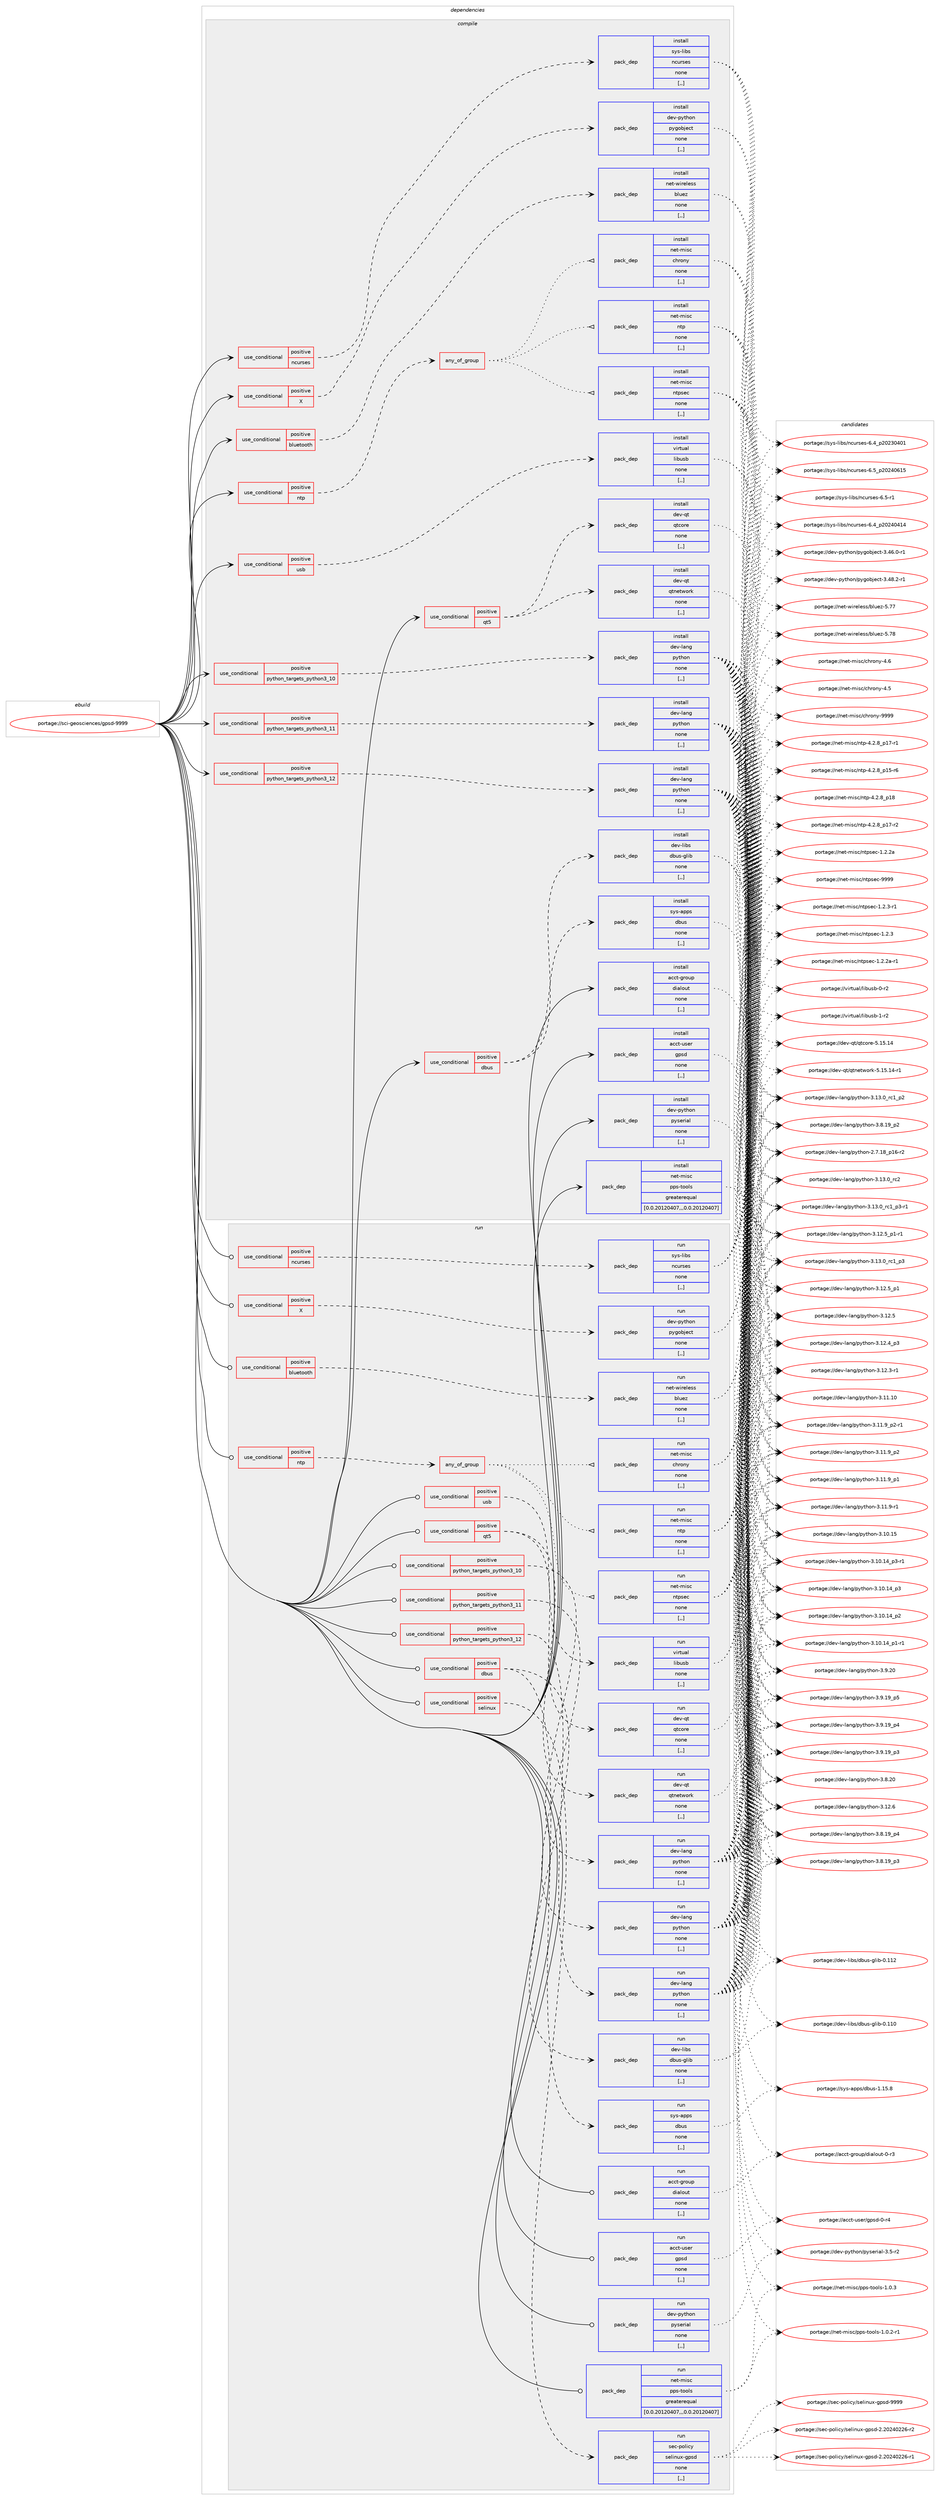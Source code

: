 digraph prolog {

# *************
# Graph options
# *************

newrank=true;
concentrate=true;
compound=true;
graph [rankdir=LR,fontname=Helvetica,fontsize=10,ranksep=1.5];#, ranksep=2.5, nodesep=0.2];
edge  [arrowhead=vee];
node  [fontname=Helvetica,fontsize=10];

# **********
# The ebuild
# **********

subgraph cluster_leftcol {
color=gray;
label=<<i>ebuild</i>>;
id [label="portage://sci-geosciences/gpsd-9999", color=red, width=4, href="../sci-geosciences/gpsd-9999.svg"];
}

# ****************
# The dependencies
# ****************

subgraph cluster_midcol {
color=gray;
label=<<i>dependencies</i>>;
subgraph cluster_compile {
fillcolor="#eeeeee";
style=filled;
label=<<i>compile</i>>;
subgraph cond238202 {
dependency905647 [label=<<TABLE BORDER="0" CELLBORDER="1" CELLSPACING="0" CELLPADDING="4"><TR><TD ROWSPAN="3" CELLPADDING="10">use_conditional</TD></TR><TR><TD>positive</TD></TR><TR><TD>X</TD></TR></TABLE>>, shape=none, color=red];
subgraph pack660858 {
dependency905648 [label=<<TABLE BORDER="0" CELLBORDER="1" CELLSPACING="0" CELLPADDING="4" WIDTH="220"><TR><TD ROWSPAN="6" CELLPADDING="30">pack_dep</TD></TR><TR><TD WIDTH="110">install</TD></TR><TR><TD>dev-python</TD></TR><TR><TD>pygobject</TD></TR><TR><TD>none</TD></TR><TR><TD>[,,]</TD></TR></TABLE>>, shape=none, color=blue];
}
dependency905647:e -> dependency905648:w [weight=20,style="dashed",arrowhead="vee"];
}
id:e -> dependency905647:w [weight=20,style="solid",arrowhead="vee"];
subgraph cond238203 {
dependency905649 [label=<<TABLE BORDER="0" CELLBORDER="1" CELLSPACING="0" CELLPADDING="4"><TR><TD ROWSPAN="3" CELLPADDING="10">use_conditional</TD></TR><TR><TD>positive</TD></TR><TR><TD>bluetooth</TD></TR></TABLE>>, shape=none, color=red];
subgraph pack660859 {
dependency905650 [label=<<TABLE BORDER="0" CELLBORDER="1" CELLSPACING="0" CELLPADDING="4" WIDTH="220"><TR><TD ROWSPAN="6" CELLPADDING="30">pack_dep</TD></TR><TR><TD WIDTH="110">install</TD></TR><TR><TD>net-wireless</TD></TR><TR><TD>bluez</TD></TR><TR><TD>none</TD></TR><TR><TD>[,,]</TD></TR></TABLE>>, shape=none, color=blue];
}
dependency905649:e -> dependency905650:w [weight=20,style="dashed",arrowhead="vee"];
}
id:e -> dependency905649:w [weight=20,style="solid",arrowhead="vee"];
subgraph cond238204 {
dependency905651 [label=<<TABLE BORDER="0" CELLBORDER="1" CELLSPACING="0" CELLPADDING="4"><TR><TD ROWSPAN="3" CELLPADDING="10">use_conditional</TD></TR><TR><TD>positive</TD></TR><TR><TD>dbus</TD></TR></TABLE>>, shape=none, color=red];
subgraph pack660860 {
dependency905652 [label=<<TABLE BORDER="0" CELLBORDER="1" CELLSPACING="0" CELLPADDING="4" WIDTH="220"><TR><TD ROWSPAN="6" CELLPADDING="30">pack_dep</TD></TR><TR><TD WIDTH="110">install</TD></TR><TR><TD>sys-apps</TD></TR><TR><TD>dbus</TD></TR><TR><TD>none</TD></TR><TR><TD>[,,]</TD></TR></TABLE>>, shape=none, color=blue];
}
dependency905651:e -> dependency905652:w [weight=20,style="dashed",arrowhead="vee"];
subgraph pack660861 {
dependency905653 [label=<<TABLE BORDER="0" CELLBORDER="1" CELLSPACING="0" CELLPADDING="4" WIDTH="220"><TR><TD ROWSPAN="6" CELLPADDING="30">pack_dep</TD></TR><TR><TD WIDTH="110">install</TD></TR><TR><TD>dev-libs</TD></TR><TR><TD>dbus-glib</TD></TR><TR><TD>none</TD></TR><TR><TD>[,,]</TD></TR></TABLE>>, shape=none, color=blue];
}
dependency905651:e -> dependency905653:w [weight=20,style="dashed",arrowhead="vee"];
}
id:e -> dependency905651:w [weight=20,style="solid",arrowhead="vee"];
subgraph cond238205 {
dependency905654 [label=<<TABLE BORDER="0" CELLBORDER="1" CELLSPACING="0" CELLPADDING="4"><TR><TD ROWSPAN="3" CELLPADDING="10">use_conditional</TD></TR><TR><TD>positive</TD></TR><TR><TD>ncurses</TD></TR></TABLE>>, shape=none, color=red];
subgraph pack660862 {
dependency905655 [label=<<TABLE BORDER="0" CELLBORDER="1" CELLSPACING="0" CELLPADDING="4" WIDTH="220"><TR><TD ROWSPAN="6" CELLPADDING="30">pack_dep</TD></TR><TR><TD WIDTH="110">install</TD></TR><TR><TD>sys-libs</TD></TR><TR><TD>ncurses</TD></TR><TR><TD>none</TD></TR><TR><TD>[,,]</TD></TR></TABLE>>, shape=none, color=blue];
}
dependency905654:e -> dependency905655:w [weight=20,style="dashed",arrowhead="vee"];
}
id:e -> dependency905654:w [weight=20,style="solid",arrowhead="vee"];
subgraph cond238206 {
dependency905656 [label=<<TABLE BORDER="0" CELLBORDER="1" CELLSPACING="0" CELLPADDING="4"><TR><TD ROWSPAN="3" CELLPADDING="10">use_conditional</TD></TR><TR><TD>positive</TD></TR><TR><TD>ntp</TD></TR></TABLE>>, shape=none, color=red];
subgraph any6163 {
dependency905657 [label=<<TABLE BORDER="0" CELLBORDER="1" CELLSPACING="0" CELLPADDING="4"><TR><TD CELLPADDING="10">any_of_group</TD></TR></TABLE>>, shape=none, color=red];subgraph pack660863 {
dependency905658 [label=<<TABLE BORDER="0" CELLBORDER="1" CELLSPACING="0" CELLPADDING="4" WIDTH="220"><TR><TD ROWSPAN="6" CELLPADDING="30">pack_dep</TD></TR><TR><TD WIDTH="110">install</TD></TR><TR><TD>net-misc</TD></TR><TR><TD>ntp</TD></TR><TR><TD>none</TD></TR><TR><TD>[,,]</TD></TR></TABLE>>, shape=none, color=blue];
}
dependency905657:e -> dependency905658:w [weight=20,style="dotted",arrowhead="oinv"];
subgraph pack660864 {
dependency905659 [label=<<TABLE BORDER="0" CELLBORDER="1" CELLSPACING="0" CELLPADDING="4" WIDTH="220"><TR><TD ROWSPAN="6" CELLPADDING="30">pack_dep</TD></TR><TR><TD WIDTH="110">install</TD></TR><TR><TD>net-misc</TD></TR><TR><TD>ntpsec</TD></TR><TR><TD>none</TD></TR><TR><TD>[,,]</TD></TR></TABLE>>, shape=none, color=blue];
}
dependency905657:e -> dependency905659:w [weight=20,style="dotted",arrowhead="oinv"];
subgraph pack660865 {
dependency905660 [label=<<TABLE BORDER="0" CELLBORDER="1" CELLSPACING="0" CELLPADDING="4" WIDTH="220"><TR><TD ROWSPAN="6" CELLPADDING="30">pack_dep</TD></TR><TR><TD WIDTH="110">install</TD></TR><TR><TD>net-misc</TD></TR><TR><TD>chrony</TD></TR><TR><TD>none</TD></TR><TR><TD>[,,]</TD></TR></TABLE>>, shape=none, color=blue];
}
dependency905657:e -> dependency905660:w [weight=20,style="dotted",arrowhead="oinv"];
}
dependency905656:e -> dependency905657:w [weight=20,style="dashed",arrowhead="vee"];
}
id:e -> dependency905656:w [weight=20,style="solid",arrowhead="vee"];
subgraph cond238207 {
dependency905661 [label=<<TABLE BORDER="0" CELLBORDER="1" CELLSPACING="0" CELLPADDING="4"><TR><TD ROWSPAN="3" CELLPADDING="10">use_conditional</TD></TR><TR><TD>positive</TD></TR><TR><TD>python_targets_python3_10</TD></TR></TABLE>>, shape=none, color=red];
subgraph pack660866 {
dependency905662 [label=<<TABLE BORDER="0" CELLBORDER="1" CELLSPACING="0" CELLPADDING="4" WIDTH="220"><TR><TD ROWSPAN="6" CELLPADDING="30">pack_dep</TD></TR><TR><TD WIDTH="110">install</TD></TR><TR><TD>dev-lang</TD></TR><TR><TD>python</TD></TR><TR><TD>none</TD></TR><TR><TD>[,,]</TD></TR></TABLE>>, shape=none, color=blue];
}
dependency905661:e -> dependency905662:w [weight=20,style="dashed",arrowhead="vee"];
}
id:e -> dependency905661:w [weight=20,style="solid",arrowhead="vee"];
subgraph cond238208 {
dependency905663 [label=<<TABLE BORDER="0" CELLBORDER="1" CELLSPACING="0" CELLPADDING="4"><TR><TD ROWSPAN="3" CELLPADDING="10">use_conditional</TD></TR><TR><TD>positive</TD></TR><TR><TD>python_targets_python3_11</TD></TR></TABLE>>, shape=none, color=red];
subgraph pack660867 {
dependency905664 [label=<<TABLE BORDER="0" CELLBORDER="1" CELLSPACING="0" CELLPADDING="4" WIDTH="220"><TR><TD ROWSPAN="6" CELLPADDING="30">pack_dep</TD></TR><TR><TD WIDTH="110">install</TD></TR><TR><TD>dev-lang</TD></TR><TR><TD>python</TD></TR><TR><TD>none</TD></TR><TR><TD>[,,]</TD></TR></TABLE>>, shape=none, color=blue];
}
dependency905663:e -> dependency905664:w [weight=20,style="dashed",arrowhead="vee"];
}
id:e -> dependency905663:w [weight=20,style="solid",arrowhead="vee"];
subgraph cond238209 {
dependency905665 [label=<<TABLE BORDER="0" CELLBORDER="1" CELLSPACING="0" CELLPADDING="4"><TR><TD ROWSPAN="3" CELLPADDING="10">use_conditional</TD></TR><TR><TD>positive</TD></TR><TR><TD>python_targets_python3_12</TD></TR></TABLE>>, shape=none, color=red];
subgraph pack660868 {
dependency905666 [label=<<TABLE BORDER="0" CELLBORDER="1" CELLSPACING="0" CELLPADDING="4" WIDTH="220"><TR><TD ROWSPAN="6" CELLPADDING="30">pack_dep</TD></TR><TR><TD WIDTH="110">install</TD></TR><TR><TD>dev-lang</TD></TR><TR><TD>python</TD></TR><TR><TD>none</TD></TR><TR><TD>[,,]</TD></TR></TABLE>>, shape=none, color=blue];
}
dependency905665:e -> dependency905666:w [weight=20,style="dashed",arrowhead="vee"];
}
id:e -> dependency905665:w [weight=20,style="solid",arrowhead="vee"];
subgraph cond238210 {
dependency905667 [label=<<TABLE BORDER="0" CELLBORDER="1" CELLSPACING="0" CELLPADDING="4"><TR><TD ROWSPAN="3" CELLPADDING="10">use_conditional</TD></TR><TR><TD>positive</TD></TR><TR><TD>qt5</TD></TR></TABLE>>, shape=none, color=red];
subgraph pack660869 {
dependency905668 [label=<<TABLE BORDER="0" CELLBORDER="1" CELLSPACING="0" CELLPADDING="4" WIDTH="220"><TR><TD ROWSPAN="6" CELLPADDING="30">pack_dep</TD></TR><TR><TD WIDTH="110">install</TD></TR><TR><TD>dev-qt</TD></TR><TR><TD>qtcore</TD></TR><TR><TD>none</TD></TR><TR><TD>[,,]</TD></TR></TABLE>>, shape=none, color=blue];
}
dependency905667:e -> dependency905668:w [weight=20,style="dashed",arrowhead="vee"];
subgraph pack660870 {
dependency905669 [label=<<TABLE BORDER="0" CELLBORDER="1" CELLSPACING="0" CELLPADDING="4" WIDTH="220"><TR><TD ROWSPAN="6" CELLPADDING="30">pack_dep</TD></TR><TR><TD WIDTH="110">install</TD></TR><TR><TD>dev-qt</TD></TR><TR><TD>qtnetwork</TD></TR><TR><TD>none</TD></TR><TR><TD>[,,]</TD></TR></TABLE>>, shape=none, color=blue];
}
dependency905667:e -> dependency905669:w [weight=20,style="dashed",arrowhead="vee"];
}
id:e -> dependency905667:w [weight=20,style="solid",arrowhead="vee"];
subgraph cond238211 {
dependency905670 [label=<<TABLE BORDER="0" CELLBORDER="1" CELLSPACING="0" CELLPADDING="4"><TR><TD ROWSPAN="3" CELLPADDING="10">use_conditional</TD></TR><TR><TD>positive</TD></TR><TR><TD>usb</TD></TR></TABLE>>, shape=none, color=red];
subgraph pack660871 {
dependency905671 [label=<<TABLE BORDER="0" CELLBORDER="1" CELLSPACING="0" CELLPADDING="4" WIDTH="220"><TR><TD ROWSPAN="6" CELLPADDING="30">pack_dep</TD></TR><TR><TD WIDTH="110">install</TD></TR><TR><TD>virtual</TD></TR><TR><TD>libusb</TD></TR><TR><TD>none</TD></TR><TR><TD>[,,]</TD></TR></TABLE>>, shape=none, color=blue];
}
dependency905670:e -> dependency905671:w [weight=20,style="dashed",arrowhead="vee"];
}
id:e -> dependency905670:w [weight=20,style="solid",arrowhead="vee"];
subgraph pack660872 {
dependency905672 [label=<<TABLE BORDER="0" CELLBORDER="1" CELLSPACING="0" CELLPADDING="4" WIDTH="220"><TR><TD ROWSPAN="6" CELLPADDING="30">pack_dep</TD></TR><TR><TD WIDTH="110">install</TD></TR><TR><TD>acct-group</TD></TR><TR><TD>dialout</TD></TR><TR><TD>none</TD></TR><TR><TD>[,,]</TD></TR></TABLE>>, shape=none, color=blue];
}
id:e -> dependency905672:w [weight=20,style="solid",arrowhead="vee"];
subgraph pack660873 {
dependency905673 [label=<<TABLE BORDER="0" CELLBORDER="1" CELLSPACING="0" CELLPADDING="4" WIDTH="220"><TR><TD ROWSPAN="6" CELLPADDING="30">pack_dep</TD></TR><TR><TD WIDTH="110">install</TD></TR><TR><TD>acct-user</TD></TR><TR><TD>gpsd</TD></TR><TR><TD>none</TD></TR><TR><TD>[,,]</TD></TR></TABLE>>, shape=none, color=blue];
}
id:e -> dependency905673:w [weight=20,style="solid",arrowhead="vee"];
subgraph pack660874 {
dependency905674 [label=<<TABLE BORDER="0" CELLBORDER="1" CELLSPACING="0" CELLPADDING="4" WIDTH="220"><TR><TD ROWSPAN="6" CELLPADDING="30">pack_dep</TD></TR><TR><TD WIDTH="110">install</TD></TR><TR><TD>dev-python</TD></TR><TR><TD>pyserial</TD></TR><TR><TD>none</TD></TR><TR><TD>[,,]</TD></TR></TABLE>>, shape=none, color=blue];
}
id:e -> dependency905674:w [weight=20,style="solid",arrowhead="vee"];
subgraph pack660875 {
dependency905675 [label=<<TABLE BORDER="0" CELLBORDER="1" CELLSPACING="0" CELLPADDING="4" WIDTH="220"><TR><TD ROWSPAN="6" CELLPADDING="30">pack_dep</TD></TR><TR><TD WIDTH="110">install</TD></TR><TR><TD>net-misc</TD></TR><TR><TD>pps-tools</TD></TR><TR><TD>greaterequal</TD></TR><TR><TD>[0.0.20120407,,,0.0.20120407]</TD></TR></TABLE>>, shape=none, color=blue];
}
id:e -> dependency905675:w [weight=20,style="solid",arrowhead="vee"];
}
subgraph cluster_compileandrun {
fillcolor="#eeeeee";
style=filled;
label=<<i>compile and run</i>>;
}
subgraph cluster_run {
fillcolor="#eeeeee";
style=filled;
label=<<i>run</i>>;
subgraph cond238212 {
dependency905676 [label=<<TABLE BORDER="0" CELLBORDER="1" CELLSPACING="0" CELLPADDING="4"><TR><TD ROWSPAN="3" CELLPADDING="10">use_conditional</TD></TR><TR><TD>positive</TD></TR><TR><TD>X</TD></TR></TABLE>>, shape=none, color=red];
subgraph pack660876 {
dependency905677 [label=<<TABLE BORDER="0" CELLBORDER="1" CELLSPACING="0" CELLPADDING="4" WIDTH="220"><TR><TD ROWSPAN="6" CELLPADDING="30">pack_dep</TD></TR><TR><TD WIDTH="110">run</TD></TR><TR><TD>dev-python</TD></TR><TR><TD>pygobject</TD></TR><TR><TD>none</TD></TR><TR><TD>[,,]</TD></TR></TABLE>>, shape=none, color=blue];
}
dependency905676:e -> dependency905677:w [weight=20,style="dashed",arrowhead="vee"];
}
id:e -> dependency905676:w [weight=20,style="solid",arrowhead="odot"];
subgraph cond238213 {
dependency905678 [label=<<TABLE BORDER="0" CELLBORDER="1" CELLSPACING="0" CELLPADDING="4"><TR><TD ROWSPAN="3" CELLPADDING="10">use_conditional</TD></TR><TR><TD>positive</TD></TR><TR><TD>bluetooth</TD></TR></TABLE>>, shape=none, color=red];
subgraph pack660877 {
dependency905679 [label=<<TABLE BORDER="0" CELLBORDER="1" CELLSPACING="0" CELLPADDING="4" WIDTH="220"><TR><TD ROWSPAN="6" CELLPADDING="30">pack_dep</TD></TR><TR><TD WIDTH="110">run</TD></TR><TR><TD>net-wireless</TD></TR><TR><TD>bluez</TD></TR><TR><TD>none</TD></TR><TR><TD>[,,]</TD></TR></TABLE>>, shape=none, color=blue];
}
dependency905678:e -> dependency905679:w [weight=20,style="dashed",arrowhead="vee"];
}
id:e -> dependency905678:w [weight=20,style="solid",arrowhead="odot"];
subgraph cond238214 {
dependency905680 [label=<<TABLE BORDER="0" CELLBORDER="1" CELLSPACING="0" CELLPADDING="4"><TR><TD ROWSPAN="3" CELLPADDING="10">use_conditional</TD></TR><TR><TD>positive</TD></TR><TR><TD>dbus</TD></TR></TABLE>>, shape=none, color=red];
subgraph pack660878 {
dependency905681 [label=<<TABLE BORDER="0" CELLBORDER="1" CELLSPACING="0" CELLPADDING="4" WIDTH="220"><TR><TD ROWSPAN="6" CELLPADDING="30">pack_dep</TD></TR><TR><TD WIDTH="110">run</TD></TR><TR><TD>sys-apps</TD></TR><TR><TD>dbus</TD></TR><TR><TD>none</TD></TR><TR><TD>[,,]</TD></TR></TABLE>>, shape=none, color=blue];
}
dependency905680:e -> dependency905681:w [weight=20,style="dashed",arrowhead="vee"];
subgraph pack660879 {
dependency905682 [label=<<TABLE BORDER="0" CELLBORDER="1" CELLSPACING="0" CELLPADDING="4" WIDTH="220"><TR><TD ROWSPAN="6" CELLPADDING="30">pack_dep</TD></TR><TR><TD WIDTH="110">run</TD></TR><TR><TD>dev-libs</TD></TR><TR><TD>dbus-glib</TD></TR><TR><TD>none</TD></TR><TR><TD>[,,]</TD></TR></TABLE>>, shape=none, color=blue];
}
dependency905680:e -> dependency905682:w [weight=20,style="dashed",arrowhead="vee"];
}
id:e -> dependency905680:w [weight=20,style="solid",arrowhead="odot"];
subgraph cond238215 {
dependency905683 [label=<<TABLE BORDER="0" CELLBORDER="1" CELLSPACING="0" CELLPADDING="4"><TR><TD ROWSPAN="3" CELLPADDING="10">use_conditional</TD></TR><TR><TD>positive</TD></TR><TR><TD>ncurses</TD></TR></TABLE>>, shape=none, color=red];
subgraph pack660880 {
dependency905684 [label=<<TABLE BORDER="0" CELLBORDER="1" CELLSPACING="0" CELLPADDING="4" WIDTH="220"><TR><TD ROWSPAN="6" CELLPADDING="30">pack_dep</TD></TR><TR><TD WIDTH="110">run</TD></TR><TR><TD>sys-libs</TD></TR><TR><TD>ncurses</TD></TR><TR><TD>none</TD></TR><TR><TD>[,,]</TD></TR></TABLE>>, shape=none, color=blue];
}
dependency905683:e -> dependency905684:w [weight=20,style="dashed",arrowhead="vee"];
}
id:e -> dependency905683:w [weight=20,style="solid",arrowhead="odot"];
subgraph cond238216 {
dependency905685 [label=<<TABLE BORDER="0" CELLBORDER="1" CELLSPACING="0" CELLPADDING="4"><TR><TD ROWSPAN="3" CELLPADDING="10">use_conditional</TD></TR><TR><TD>positive</TD></TR><TR><TD>ntp</TD></TR></TABLE>>, shape=none, color=red];
subgraph any6164 {
dependency905686 [label=<<TABLE BORDER="0" CELLBORDER="1" CELLSPACING="0" CELLPADDING="4"><TR><TD CELLPADDING="10">any_of_group</TD></TR></TABLE>>, shape=none, color=red];subgraph pack660881 {
dependency905687 [label=<<TABLE BORDER="0" CELLBORDER="1" CELLSPACING="0" CELLPADDING="4" WIDTH="220"><TR><TD ROWSPAN="6" CELLPADDING="30">pack_dep</TD></TR><TR><TD WIDTH="110">run</TD></TR><TR><TD>net-misc</TD></TR><TR><TD>ntp</TD></TR><TR><TD>none</TD></TR><TR><TD>[,,]</TD></TR></TABLE>>, shape=none, color=blue];
}
dependency905686:e -> dependency905687:w [weight=20,style="dotted",arrowhead="oinv"];
subgraph pack660882 {
dependency905688 [label=<<TABLE BORDER="0" CELLBORDER="1" CELLSPACING="0" CELLPADDING="4" WIDTH="220"><TR><TD ROWSPAN="6" CELLPADDING="30">pack_dep</TD></TR><TR><TD WIDTH="110">run</TD></TR><TR><TD>net-misc</TD></TR><TR><TD>ntpsec</TD></TR><TR><TD>none</TD></TR><TR><TD>[,,]</TD></TR></TABLE>>, shape=none, color=blue];
}
dependency905686:e -> dependency905688:w [weight=20,style="dotted",arrowhead="oinv"];
subgraph pack660883 {
dependency905689 [label=<<TABLE BORDER="0" CELLBORDER="1" CELLSPACING="0" CELLPADDING="4" WIDTH="220"><TR><TD ROWSPAN="6" CELLPADDING="30">pack_dep</TD></TR><TR><TD WIDTH="110">run</TD></TR><TR><TD>net-misc</TD></TR><TR><TD>chrony</TD></TR><TR><TD>none</TD></TR><TR><TD>[,,]</TD></TR></TABLE>>, shape=none, color=blue];
}
dependency905686:e -> dependency905689:w [weight=20,style="dotted",arrowhead="oinv"];
}
dependency905685:e -> dependency905686:w [weight=20,style="dashed",arrowhead="vee"];
}
id:e -> dependency905685:w [weight=20,style="solid",arrowhead="odot"];
subgraph cond238217 {
dependency905690 [label=<<TABLE BORDER="0" CELLBORDER="1" CELLSPACING="0" CELLPADDING="4"><TR><TD ROWSPAN="3" CELLPADDING="10">use_conditional</TD></TR><TR><TD>positive</TD></TR><TR><TD>python_targets_python3_10</TD></TR></TABLE>>, shape=none, color=red];
subgraph pack660884 {
dependency905691 [label=<<TABLE BORDER="0" CELLBORDER="1" CELLSPACING="0" CELLPADDING="4" WIDTH="220"><TR><TD ROWSPAN="6" CELLPADDING="30">pack_dep</TD></TR><TR><TD WIDTH="110">run</TD></TR><TR><TD>dev-lang</TD></TR><TR><TD>python</TD></TR><TR><TD>none</TD></TR><TR><TD>[,,]</TD></TR></TABLE>>, shape=none, color=blue];
}
dependency905690:e -> dependency905691:w [weight=20,style="dashed",arrowhead="vee"];
}
id:e -> dependency905690:w [weight=20,style="solid",arrowhead="odot"];
subgraph cond238218 {
dependency905692 [label=<<TABLE BORDER="0" CELLBORDER="1" CELLSPACING="0" CELLPADDING="4"><TR><TD ROWSPAN="3" CELLPADDING="10">use_conditional</TD></TR><TR><TD>positive</TD></TR><TR><TD>python_targets_python3_11</TD></TR></TABLE>>, shape=none, color=red];
subgraph pack660885 {
dependency905693 [label=<<TABLE BORDER="0" CELLBORDER="1" CELLSPACING="0" CELLPADDING="4" WIDTH="220"><TR><TD ROWSPAN="6" CELLPADDING="30">pack_dep</TD></TR><TR><TD WIDTH="110">run</TD></TR><TR><TD>dev-lang</TD></TR><TR><TD>python</TD></TR><TR><TD>none</TD></TR><TR><TD>[,,]</TD></TR></TABLE>>, shape=none, color=blue];
}
dependency905692:e -> dependency905693:w [weight=20,style="dashed",arrowhead="vee"];
}
id:e -> dependency905692:w [weight=20,style="solid",arrowhead="odot"];
subgraph cond238219 {
dependency905694 [label=<<TABLE BORDER="0" CELLBORDER="1" CELLSPACING="0" CELLPADDING="4"><TR><TD ROWSPAN="3" CELLPADDING="10">use_conditional</TD></TR><TR><TD>positive</TD></TR><TR><TD>python_targets_python3_12</TD></TR></TABLE>>, shape=none, color=red];
subgraph pack660886 {
dependency905695 [label=<<TABLE BORDER="0" CELLBORDER="1" CELLSPACING="0" CELLPADDING="4" WIDTH="220"><TR><TD ROWSPAN="6" CELLPADDING="30">pack_dep</TD></TR><TR><TD WIDTH="110">run</TD></TR><TR><TD>dev-lang</TD></TR><TR><TD>python</TD></TR><TR><TD>none</TD></TR><TR><TD>[,,]</TD></TR></TABLE>>, shape=none, color=blue];
}
dependency905694:e -> dependency905695:w [weight=20,style="dashed",arrowhead="vee"];
}
id:e -> dependency905694:w [weight=20,style="solid",arrowhead="odot"];
subgraph cond238220 {
dependency905696 [label=<<TABLE BORDER="0" CELLBORDER="1" CELLSPACING="0" CELLPADDING="4"><TR><TD ROWSPAN="3" CELLPADDING="10">use_conditional</TD></TR><TR><TD>positive</TD></TR><TR><TD>qt5</TD></TR></TABLE>>, shape=none, color=red];
subgraph pack660887 {
dependency905697 [label=<<TABLE BORDER="0" CELLBORDER="1" CELLSPACING="0" CELLPADDING="4" WIDTH="220"><TR><TD ROWSPAN="6" CELLPADDING="30">pack_dep</TD></TR><TR><TD WIDTH="110">run</TD></TR><TR><TD>dev-qt</TD></TR><TR><TD>qtcore</TD></TR><TR><TD>none</TD></TR><TR><TD>[,,]</TD></TR></TABLE>>, shape=none, color=blue];
}
dependency905696:e -> dependency905697:w [weight=20,style="dashed",arrowhead="vee"];
subgraph pack660888 {
dependency905698 [label=<<TABLE BORDER="0" CELLBORDER="1" CELLSPACING="0" CELLPADDING="4" WIDTH="220"><TR><TD ROWSPAN="6" CELLPADDING="30">pack_dep</TD></TR><TR><TD WIDTH="110">run</TD></TR><TR><TD>dev-qt</TD></TR><TR><TD>qtnetwork</TD></TR><TR><TD>none</TD></TR><TR><TD>[,,]</TD></TR></TABLE>>, shape=none, color=blue];
}
dependency905696:e -> dependency905698:w [weight=20,style="dashed",arrowhead="vee"];
}
id:e -> dependency905696:w [weight=20,style="solid",arrowhead="odot"];
subgraph cond238221 {
dependency905699 [label=<<TABLE BORDER="0" CELLBORDER="1" CELLSPACING="0" CELLPADDING="4"><TR><TD ROWSPAN="3" CELLPADDING="10">use_conditional</TD></TR><TR><TD>positive</TD></TR><TR><TD>selinux</TD></TR></TABLE>>, shape=none, color=red];
subgraph pack660889 {
dependency905700 [label=<<TABLE BORDER="0" CELLBORDER="1" CELLSPACING="0" CELLPADDING="4" WIDTH="220"><TR><TD ROWSPAN="6" CELLPADDING="30">pack_dep</TD></TR><TR><TD WIDTH="110">run</TD></TR><TR><TD>sec-policy</TD></TR><TR><TD>selinux-gpsd</TD></TR><TR><TD>none</TD></TR><TR><TD>[,,]</TD></TR></TABLE>>, shape=none, color=blue];
}
dependency905699:e -> dependency905700:w [weight=20,style="dashed",arrowhead="vee"];
}
id:e -> dependency905699:w [weight=20,style="solid",arrowhead="odot"];
subgraph cond238222 {
dependency905701 [label=<<TABLE BORDER="0" CELLBORDER="1" CELLSPACING="0" CELLPADDING="4"><TR><TD ROWSPAN="3" CELLPADDING="10">use_conditional</TD></TR><TR><TD>positive</TD></TR><TR><TD>usb</TD></TR></TABLE>>, shape=none, color=red];
subgraph pack660890 {
dependency905702 [label=<<TABLE BORDER="0" CELLBORDER="1" CELLSPACING="0" CELLPADDING="4" WIDTH="220"><TR><TD ROWSPAN="6" CELLPADDING="30">pack_dep</TD></TR><TR><TD WIDTH="110">run</TD></TR><TR><TD>virtual</TD></TR><TR><TD>libusb</TD></TR><TR><TD>none</TD></TR><TR><TD>[,,]</TD></TR></TABLE>>, shape=none, color=blue];
}
dependency905701:e -> dependency905702:w [weight=20,style="dashed",arrowhead="vee"];
}
id:e -> dependency905701:w [weight=20,style="solid",arrowhead="odot"];
subgraph pack660891 {
dependency905703 [label=<<TABLE BORDER="0" CELLBORDER="1" CELLSPACING="0" CELLPADDING="4" WIDTH="220"><TR><TD ROWSPAN="6" CELLPADDING="30">pack_dep</TD></TR><TR><TD WIDTH="110">run</TD></TR><TR><TD>acct-group</TD></TR><TR><TD>dialout</TD></TR><TR><TD>none</TD></TR><TR><TD>[,,]</TD></TR></TABLE>>, shape=none, color=blue];
}
id:e -> dependency905703:w [weight=20,style="solid",arrowhead="odot"];
subgraph pack660892 {
dependency905704 [label=<<TABLE BORDER="0" CELLBORDER="1" CELLSPACING="0" CELLPADDING="4" WIDTH="220"><TR><TD ROWSPAN="6" CELLPADDING="30">pack_dep</TD></TR><TR><TD WIDTH="110">run</TD></TR><TR><TD>acct-user</TD></TR><TR><TD>gpsd</TD></TR><TR><TD>none</TD></TR><TR><TD>[,,]</TD></TR></TABLE>>, shape=none, color=blue];
}
id:e -> dependency905704:w [weight=20,style="solid",arrowhead="odot"];
subgraph pack660893 {
dependency905705 [label=<<TABLE BORDER="0" CELLBORDER="1" CELLSPACING="0" CELLPADDING="4" WIDTH="220"><TR><TD ROWSPAN="6" CELLPADDING="30">pack_dep</TD></TR><TR><TD WIDTH="110">run</TD></TR><TR><TD>dev-python</TD></TR><TR><TD>pyserial</TD></TR><TR><TD>none</TD></TR><TR><TD>[,,]</TD></TR></TABLE>>, shape=none, color=blue];
}
id:e -> dependency905705:w [weight=20,style="solid",arrowhead="odot"];
subgraph pack660894 {
dependency905706 [label=<<TABLE BORDER="0" CELLBORDER="1" CELLSPACING="0" CELLPADDING="4" WIDTH="220"><TR><TD ROWSPAN="6" CELLPADDING="30">pack_dep</TD></TR><TR><TD WIDTH="110">run</TD></TR><TR><TD>net-misc</TD></TR><TR><TD>pps-tools</TD></TR><TR><TD>greaterequal</TD></TR><TR><TD>[0.0.20120407,,,0.0.20120407]</TD></TR></TABLE>>, shape=none, color=blue];
}
id:e -> dependency905706:w [weight=20,style="solid",arrowhead="odot"];
}
}

# **************
# The candidates
# **************

subgraph cluster_choices {
rank=same;
color=gray;
label=<<i>candidates</i>>;

subgraph choice660858 {
color=black;
nodesep=1;
choice10010111845112121116104111110471121211031119810610199116455146525646504511449 [label="portage://dev-python/pygobject-3.48.2-r1", color=red, width=4,href="../dev-python/pygobject-3.48.2-r1.svg"];
choice10010111845112121116104111110471121211031119810610199116455146525446484511449 [label="portage://dev-python/pygobject-3.46.0-r1", color=red, width=4,href="../dev-python/pygobject-3.46.0-r1.svg"];
dependency905648:e -> choice10010111845112121116104111110471121211031119810610199116455146525646504511449:w [style=dotted,weight="100"];
dependency905648:e -> choice10010111845112121116104111110471121211031119810610199116455146525446484511449:w [style=dotted,weight="100"];
}
subgraph choice660859 {
color=black;
nodesep=1;
choice1101011164511910511410110810111511547981081171011224553465556 [label="portage://net-wireless/bluez-5.78", color=red, width=4,href="../net-wireless/bluez-5.78.svg"];
choice1101011164511910511410110810111511547981081171011224553465555 [label="portage://net-wireless/bluez-5.77", color=red, width=4,href="../net-wireless/bluez-5.77.svg"];
dependency905650:e -> choice1101011164511910511410110810111511547981081171011224553465556:w [style=dotted,weight="100"];
dependency905650:e -> choice1101011164511910511410110810111511547981081171011224553465555:w [style=dotted,weight="100"];
}
subgraph choice660860 {
color=black;
nodesep=1;
choice1151211154597112112115471009811711545494649534656 [label="portage://sys-apps/dbus-1.15.8", color=red, width=4,href="../sys-apps/dbus-1.15.8.svg"];
dependency905652:e -> choice1151211154597112112115471009811711545494649534656:w [style=dotted,weight="100"];
}
subgraph choice660861 {
color=black;
nodesep=1;
choice100101118451081059811547100981171154510310810598454846494950 [label="portage://dev-libs/dbus-glib-0.112", color=red, width=4,href="../dev-libs/dbus-glib-0.112.svg"];
choice100101118451081059811547100981171154510310810598454846494948 [label="portage://dev-libs/dbus-glib-0.110", color=red, width=4,href="../dev-libs/dbus-glib-0.110.svg"];
dependency905653:e -> choice100101118451081059811547100981171154510310810598454846494950:w [style=dotted,weight="100"];
dependency905653:e -> choice100101118451081059811547100981171154510310810598454846494948:w [style=dotted,weight="100"];
}
subgraph choice660862 {
color=black;
nodesep=1;
choice1151211154510810598115471109911711411510111545544653951125048505248544953 [label="portage://sys-libs/ncurses-6.5_p20240615", color=red, width=4,href="../sys-libs/ncurses-6.5_p20240615.svg"];
choice11512111545108105981154711099117114115101115455446534511449 [label="portage://sys-libs/ncurses-6.5-r1", color=red, width=4,href="../sys-libs/ncurses-6.5-r1.svg"];
choice1151211154510810598115471109911711411510111545544652951125048505248524952 [label="portage://sys-libs/ncurses-6.4_p20240414", color=red, width=4,href="../sys-libs/ncurses-6.4_p20240414.svg"];
choice1151211154510810598115471109911711411510111545544652951125048505148524849 [label="portage://sys-libs/ncurses-6.4_p20230401", color=red, width=4,href="../sys-libs/ncurses-6.4_p20230401.svg"];
dependency905655:e -> choice1151211154510810598115471109911711411510111545544653951125048505248544953:w [style=dotted,weight="100"];
dependency905655:e -> choice11512111545108105981154711099117114115101115455446534511449:w [style=dotted,weight="100"];
dependency905655:e -> choice1151211154510810598115471109911711411510111545544652951125048505248524952:w [style=dotted,weight="100"];
dependency905655:e -> choice1151211154510810598115471109911711411510111545544652951125048505148524849:w [style=dotted,weight="100"];
}
subgraph choice660863 {
color=black;
nodesep=1;
choice110101116451091051159947110116112455246504656951124956 [label="portage://net-misc/ntp-4.2.8_p18", color=red, width=4,href="../net-misc/ntp-4.2.8_p18.svg"];
choice1101011164510910511599471101161124552465046569511249554511450 [label="portage://net-misc/ntp-4.2.8_p17-r2", color=red, width=4,href="../net-misc/ntp-4.2.8_p17-r2.svg"];
choice1101011164510910511599471101161124552465046569511249554511449 [label="portage://net-misc/ntp-4.2.8_p17-r1", color=red, width=4,href="../net-misc/ntp-4.2.8_p17-r1.svg"];
choice1101011164510910511599471101161124552465046569511249534511454 [label="portage://net-misc/ntp-4.2.8_p15-r6", color=red, width=4,href="../net-misc/ntp-4.2.8_p15-r6.svg"];
dependency905658:e -> choice110101116451091051159947110116112455246504656951124956:w [style=dotted,weight="100"];
dependency905658:e -> choice1101011164510910511599471101161124552465046569511249554511450:w [style=dotted,weight="100"];
dependency905658:e -> choice1101011164510910511599471101161124552465046569511249554511449:w [style=dotted,weight="100"];
dependency905658:e -> choice1101011164510910511599471101161124552465046569511249534511454:w [style=dotted,weight="100"];
}
subgraph choice660864 {
color=black;
nodesep=1;
choice110101116451091051159947110116112115101994557575757 [label="portage://net-misc/ntpsec-9999", color=red, width=4,href="../net-misc/ntpsec-9999.svg"];
choice110101116451091051159947110116112115101994549465046514511449 [label="portage://net-misc/ntpsec-1.2.3-r1", color=red, width=4,href="../net-misc/ntpsec-1.2.3-r1.svg"];
choice11010111645109105115994711011611211510199454946504651 [label="portage://net-misc/ntpsec-1.2.3", color=red, width=4,href="../net-misc/ntpsec-1.2.3.svg"];
choice11010111645109105115994711011611211510199454946504650974511449 [label="portage://net-misc/ntpsec-1.2.2a-r1", color=red, width=4,href="../net-misc/ntpsec-1.2.2a-r1.svg"];
choice1101011164510910511599471101161121151019945494650465097 [label="portage://net-misc/ntpsec-1.2.2a", color=red, width=4,href="../net-misc/ntpsec-1.2.2a.svg"];
dependency905659:e -> choice110101116451091051159947110116112115101994557575757:w [style=dotted,weight="100"];
dependency905659:e -> choice110101116451091051159947110116112115101994549465046514511449:w [style=dotted,weight="100"];
dependency905659:e -> choice11010111645109105115994711011611211510199454946504651:w [style=dotted,weight="100"];
dependency905659:e -> choice11010111645109105115994711011611211510199454946504650974511449:w [style=dotted,weight="100"];
dependency905659:e -> choice1101011164510910511599471101161121151019945494650465097:w [style=dotted,weight="100"];
}
subgraph choice660865 {
color=black;
nodesep=1;
choice110101116451091051159947991041141111101214557575757 [label="portage://net-misc/chrony-9999", color=red, width=4,href="../net-misc/chrony-9999.svg"];
choice1101011164510910511599479910411411111012145524654 [label="portage://net-misc/chrony-4.6", color=red, width=4,href="../net-misc/chrony-4.6.svg"];
choice1101011164510910511599479910411411111012145524653 [label="portage://net-misc/chrony-4.5", color=red, width=4,href="../net-misc/chrony-4.5.svg"];
dependency905660:e -> choice110101116451091051159947991041141111101214557575757:w [style=dotted,weight="100"];
dependency905660:e -> choice1101011164510910511599479910411411111012145524654:w [style=dotted,weight="100"];
dependency905660:e -> choice1101011164510910511599479910411411111012145524653:w [style=dotted,weight="100"];
}
subgraph choice660866 {
color=black;
nodesep=1;
choice10010111845108971101034711212111610411111045514649514648951149950 [label="portage://dev-lang/python-3.13.0_rc2", color=red, width=4,href="../dev-lang/python-3.13.0_rc2.svg"];
choice1001011184510897110103471121211161041111104551464951464895114994995112514511449 [label="portage://dev-lang/python-3.13.0_rc1_p3-r1", color=red, width=4,href="../dev-lang/python-3.13.0_rc1_p3-r1.svg"];
choice100101118451089711010347112121116104111110455146495146489511499499511251 [label="portage://dev-lang/python-3.13.0_rc1_p3", color=red, width=4,href="../dev-lang/python-3.13.0_rc1_p3.svg"];
choice100101118451089711010347112121116104111110455146495146489511499499511250 [label="portage://dev-lang/python-3.13.0_rc1_p2", color=red, width=4,href="../dev-lang/python-3.13.0_rc1_p2.svg"];
choice10010111845108971101034711212111610411111045514649504654 [label="portage://dev-lang/python-3.12.6", color=red, width=4,href="../dev-lang/python-3.12.6.svg"];
choice1001011184510897110103471121211161041111104551464950465395112494511449 [label="portage://dev-lang/python-3.12.5_p1-r1", color=red, width=4,href="../dev-lang/python-3.12.5_p1-r1.svg"];
choice100101118451089711010347112121116104111110455146495046539511249 [label="portage://dev-lang/python-3.12.5_p1", color=red, width=4,href="../dev-lang/python-3.12.5_p1.svg"];
choice10010111845108971101034711212111610411111045514649504653 [label="portage://dev-lang/python-3.12.5", color=red, width=4,href="../dev-lang/python-3.12.5.svg"];
choice100101118451089711010347112121116104111110455146495046529511251 [label="portage://dev-lang/python-3.12.4_p3", color=red, width=4,href="../dev-lang/python-3.12.4_p3.svg"];
choice100101118451089711010347112121116104111110455146495046514511449 [label="portage://dev-lang/python-3.12.3-r1", color=red, width=4,href="../dev-lang/python-3.12.3-r1.svg"];
choice1001011184510897110103471121211161041111104551464949464948 [label="portage://dev-lang/python-3.11.10", color=red, width=4,href="../dev-lang/python-3.11.10.svg"];
choice1001011184510897110103471121211161041111104551464949465795112504511449 [label="portage://dev-lang/python-3.11.9_p2-r1", color=red, width=4,href="../dev-lang/python-3.11.9_p2-r1.svg"];
choice100101118451089711010347112121116104111110455146494946579511250 [label="portage://dev-lang/python-3.11.9_p2", color=red, width=4,href="../dev-lang/python-3.11.9_p2.svg"];
choice100101118451089711010347112121116104111110455146494946579511249 [label="portage://dev-lang/python-3.11.9_p1", color=red, width=4,href="../dev-lang/python-3.11.9_p1.svg"];
choice100101118451089711010347112121116104111110455146494946574511449 [label="portage://dev-lang/python-3.11.9-r1", color=red, width=4,href="../dev-lang/python-3.11.9-r1.svg"];
choice1001011184510897110103471121211161041111104551464948464953 [label="portage://dev-lang/python-3.10.15", color=red, width=4,href="../dev-lang/python-3.10.15.svg"];
choice100101118451089711010347112121116104111110455146494846495295112514511449 [label="portage://dev-lang/python-3.10.14_p3-r1", color=red, width=4,href="../dev-lang/python-3.10.14_p3-r1.svg"];
choice10010111845108971101034711212111610411111045514649484649529511251 [label="portage://dev-lang/python-3.10.14_p3", color=red, width=4,href="../dev-lang/python-3.10.14_p3.svg"];
choice10010111845108971101034711212111610411111045514649484649529511250 [label="portage://dev-lang/python-3.10.14_p2", color=red, width=4,href="../dev-lang/python-3.10.14_p2.svg"];
choice100101118451089711010347112121116104111110455146494846495295112494511449 [label="portage://dev-lang/python-3.10.14_p1-r1", color=red, width=4,href="../dev-lang/python-3.10.14_p1-r1.svg"];
choice10010111845108971101034711212111610411111045514657465048 [label="portage://dev-lang/python-3.9.20", color=red, width=4,href="../dev-lang/python-3.9.20.svg"];
choice100101118451089711010347112121116104111110455146574649579511253 [label="portage://dev-lang/python-3.9.19_p5", color=red, width=4,href="../dev-lang/python-3.9.19_p5.svg"];
choice100101118451089711010347112121116104111110455146574649579511252 [label="portage://dev-lang/python-3.9.19_p4", color=red, width=4,href="../dev-lang/python-3.9.19_p4.svg"];
choice100101118451089711010347112121116104111110455146574649579511251 [label="portage://dev-lang/python-3.9.19_p3", color=red, width=4,href="../dev-lang/python-3.9.19_p3.svg"];
choice10010111845108971101034711212111610411111045514656465048 [label="portage://dev-lang/python-3.8.20", color=red, width=4,href="../dev-lang/python-3.8.20.svg"];
choice100101118451089711010347112121116104111110455146564649579511252 [label="portage://dev-lang/python-3.8.19_p4", color=red, width=4,href="../dev-lang/python-3.8.19_p4.svg"];
choice100101118451089711010347112121116104111110455146564649579511251 [label="portage://dev-lang/python-3.8.19_p3", color=red, width=4,href="../dev-lang/python-3.8.19_p3.svg"];
choice100101118451089711010347112121116104111110455146564649579511250 [label="portage://dev-lang/python-3.8.19_p2", color=red, width=4,href="../dev-lang/python-3.8.19_p2.svg"];
choice100101118451089711010347112121116104111110455046554649569511249544511450 [label="portage://dev-lang/python-2.7.18_p16-r2", color=red, width=4,href="../dev-lang/python-2.7.18_p16-r2.svg"];
dependency905662:e -> choice10010111845108971101034711212111610411111045514649514648951149950:w [style=dotted,weight="100"];
dependency905662:e -> choice1001011184510897110103471121211161041111104551464951464895114994995112514511449:w [style=dotted,weight="100"];
dependency905662:e -> choice100101118451089711010347112121116104111110455146495146489511499499511251:w [style=dotted,weight="100"];
dependency905662:e -> choice100101118451089711010347112121116104111110455146495146489511499499511250:w [style=dotted,weight="100"];
dependency905662:e -> choice10010111845108971101034711212111610411111045514649504654:w [style=dotted,weight="100"];
dependency905662:e -> choice1001011184510897110103471121211161041111104551464950465395112494511449:w [style=dotted,weight="100"];
dependency905662:e -> choice100101118451089711010347112121116104111110455146495046539511249:w [style=dotted,weight="100"];
dependency905662:e -> choice10010111845108971101034711212111610411111045514649504653:w [style=dotted,weight="100"];
dependency905662:e -> choice100101118451089711010347112121116104111110455146495046529511251:w [style=dotted,weight="100"];
dependency905662:e -> choice100101118451089711010347112121116104111110455146495046514511449:w [style=dotted,weight="100"];
dependency905662:e -> choice1001011184510897110103471121211161041111104551464949464948:w [style=dotted,weight="100"];
dependency905662:e -> choice1001011184510897110103471121211161041111104551464949465795112504511449:w [style=dotted,weight="100"];
dependency905662:e -> choice100101118451089711010347112121116104111110455146494946579511250:w [style=dotted,weight="100"];
dependency905662:e -> choice100101118451089711010347112121116104111110455146494946579511249:w [style=dotted,weight="100"];
dependency905662:e -> choice100101118451089711010347112121116104111110455146494946574511449:w [style=dotted,weight="100"];
dependency905662:e -> choice1001011184510897110103471121211161041111104551464948464953:w [style=dotted,weight="100"];
dependency905662:e -> choice100101118451089711010347112121116104111110455146494846495295112514511449:w [style=dotted,weight="100"];
dependency905662:e -> choice10010111845108971101034711212111610411111045514649484649529511251:w [style=dotted,weight="100"];
dependency905662:e -> choice10010111845108971101034711212111610411111045514649484649529511250:w [style=dotted,weight="100"];
dependency905662:e -> choice100101118451089711010347112121116104111110455146494846495295112494511449:w [style=dotted,weight="100"];
dependency905662:e -> choice10010111845108971101034711212111610411111045514657465048:w [style=dotted,weight="100"];
dependency905662:e -> choice100101118451089711010347112121116104111110455146574649579511253:w [style=dotted,weight="100"];
dependency905662:e -> choice100101118451089711010347112121116104111110455146574649579511252:w [style=dotted,weight="100"];
dependency905662:e -> choice100101118451089711010347112121116104111110455146574649579511251:w [style=dotted,weight="100"];
dependency905662:e -> choice10010111845108971101034711212111610411111045514656465048:w [style=dotted,weight="100"];
dependency905662:e -> choice100101118451089711010347112121116104111110455146564649579511252:w [style=dotted,weight="100"];
dependency905662:e -> choice100101118451089711010347112121116104111110455146564649579511251:w [style=dotted,weight="100"];
dependency905662:e -> choice100101118451089711010347112121116104111110455146564649579511250:w [style=dotted,weight="100"];
dependency905662:e -> choice100101118451089711010347112121116104111110455046554649569511249544511450:w [style=dotted,weight="100"];
}
subgraph choice660867 {
color=black;
nodesep=1;
choice10010111845108971101034711212111610411111045514649514648951149950 [label="portage://dev-lang/python-3.13.0_rc2", color=red, width=4,href="../dev-lang/python-3.13.0_rc2.svg"];
choice1001011184510897110103471121211161041111104551464951464895114994995112514511449 [label="portage://dev-lang/python-3.13.0_rc1_p3-r1", color=red, width=4,href="../dev-lang/python-3.13.0_rc1_p3-r1.svg"];
choice100101118451089711010347112121116104111110455146495146489511499499511251 [label="portage://dev-lang/python-3.13.0_rc1_p3", color=red, width=4,href="../dev-lang/python-3.13.0_rc1_p3.svg"];
choice100101118451089711010347112121116104111110455146495146489511499499511250 [label="portage://dev-lang/python-3.13.0_rc1_p2", color=red, width=4,href="../dev-lang/python-3.13.0_rc1_p2.svg"];
choice10010111845108971101034711212111610411111045514649504654 [label="portage://dev-lang/python-3.12.6", color=red, width=4,href="../dev-lang/python-3.12.6.svg"];
choice1001011184510897110103471121211161041111104551464950465395112494511449 [label="portage://dev-lang/python-3.12.5_p1-r1", color=red, width=4,href="../dev-lang/python-3.12.5_p1-r1.svg"];
choice100101118451089711010347112121116104111110455146495046539511249 [label="portage://dev-lang/python-3.12.5_p1", color=red, width=4,href="../dev-lang/python-3.12.5_p1.svg"];
choice10010111845108971101034711212111610411111045514649504653 [label="portage://dev-lang/python-3.12.5", color=red, width=4,href="../dev-lang/python-3.12.5.svg"];
choice100101118451089711010347112121116104111110455146495046529511251 [label="portage://dev-lang/python-3.12.4_p3", color=red, width=4,href="../dev-lang/python-3.12.4_p3.svg"];
choice100101118451089711010347112121116104111110455146495046514511449 [label="portage://dev-lang/python-3.12.3-r1", color=red, width=4,href="../dev-lang/python-3.12.3-r1.svg"];
choice1001011184510897110103471121211161041111104551464949464948 [label="portage://dev-lang/python-3.11.10", color=red, width=4,href="../dev-lang/python-3.11.10.svg"];
choice1001011184510897110103471121211161041111104551464949465795112504511449 [label="portage://dev-lang/python-3.11.9_p2-r1", color=red, width=4,href="../dev-lang/python-3.11.9_p2-r1.svg"];
choice100101118451089711010347112121116104111110455146494946579511250 [label="portage://dev-lang/python-3.11.9_p2", color=red, width=4,href="../dev-lang/python-3.11.9_p2.svg"];
choice100101118451089711010347112121116104111110455146494946579511249 [label="portage://dev-lang/python-3.11.9_p1", color=red, width=4,href="../dev-lang/python-3.11.9_p1.svg"];
choice100101118451089711010347112121116104111110455146494946574511449 [label="portage://dev-lang/python-3.11.9-r1", color=red, width=4,href="../dev-lang/python-3.11.9-r1.svg"];
choice1001011184510897110103471121211161041111104551464948464953 [label="portage://dev-lang/python-3.10.15", color=red, width=4,href="../dev-lang/python-3.10.15.svg"];
choice100101118451089711010347112121116104111110455146494846495295112514511449 [label="portage://dev-lang/python-3.10.14_p3-r1", color=red, width=4,href="../dev-lang/python-3.10.14_p3-r1.svg"];
choice10010111845108971101034711212111610411111045514649484649529511251 [label="portage://dev-lang/python-3.10.14_p3", color=red, width=4,href="../dev-lang/python-3.10.14_p3.svg"];
choice10010111845108971101034711212111610411111045514649484649529511250 [label="portage://dev-lang/python-3.10.14_p2", color=red, width=4,href="../dev-lang/python-3.10.14_p2.svg"];
choice100101118451089711010347112121116104111110455146494846495295112494511449 [label="portage://dev-lang/python-3.10.14_p1-r1", color=red, width=4,href="../dev-lang/python-3.10.14_p1-r1.svg"];
choice10010111845108971101034711212111610411111045514657465048 [label="portage://dev-lang/python-3.9.20", color=red, width=4,href="../dev-lang/python-3.9.20.svg"];
choice100101118451089711010347112121116104111110455146574649579511253 [label="portage://dev-lang/python-3.9.19_p5", color=red, width=4,href="../dev-lang/python-3.9.19_p5.svg"];
choice100101118451089711010347112121116104111110455146574649579511252 [label="portage://dev-lang/python-3.9.19_p4", color=red, width=4,href="../dev-lang/python-3.9.19_p4.svg"];
choice100101118451089711010347112121116104111110455146574649579511251 [label="portage://dev-lang/python-3.9.19_p3", color=red, width=4,href="../dev-lang/python-3.9.19_p3.svg"];
choice10010111845108971101034711212111610411111045514656465048 [label="portage://dev-lang/python-3.8.20", color=red, width=4,href="../dev-lang/python-3.8.20.svg"];
choice100101118451089711010347112121116104111110455146564649579511252 [label="portage://dev-lang/python-3.8.19_p4", color=red, width=4,href="../dev-lang/python-3.8.19_p4.svg"];
choice100101118451089711010347112121116104111110455146564649579511251 [label="portage://dev-lang/python-3.8.19_p3", color=red, width=4,href="../dev-lang/python-3.8.19_p3.svg"];
choice100101118451089711010347112121116104111110455146564649579511250 [label="portage://dev-lang/python-3.8.19_p2", color=red, width=4,href="../dev-lang/python-3.8.19_p2.svg"];
choice100101118451089711010347112121116104111110455046554649569511249544511450 [label="portage://dev-lang/python-2.7.18_p16-r2", color=red, width=4,href="../dev-lang/python-2.7.18_p16-r2.svg"];
dependency905664:e -> choice10010111845108971101034711212111610411111045514649514648951149950:w [style=dotted,weight="100"];
dependency905664:e -> choice1001011184510897110103471121211161041111104551464951464895114994995112514511449:w [style=dotted,weight="100"];
dependency905664:e -> choice100101118451089711010347112121116104111110455146495146489511499499511251:w [style=dotted,weight="100"];
dependency905664:e -> choice100101118451089711010347112121116104111110455146495146489511499499511250:w [style=dotted,weight="100"];
dependency905664:e -> choice10010111845108971101034711212111610411111045514649504654:w [style=dotted,weight="100"];
dependency905664:e -> choice1001011184510897110103471121211161041111104551464950465395112494511449:w [style=dotted,weight="100"];
dependency905664:e -> choice100101118451089711010347112121116104111110455146495046539511249:w [style=dotted,weight="100"];
dependency905664:e -> choice10010111845108971101034711212111610411111045514649504653:w [style=dotted,weight="100"];
dependency905664:e -> choice100101118451089711010347112121116104111110455146495046529511251:w [style=dotted,weight="100"];
dependency905664:e -> choice100101118451089711010347112121116104111110455146495046514511449:w [style=dotted,weight="100"];
dependency905664:e -> choice1001011184510897110103471121211161041111104551464949464948:w [style=dotted,weight="100"];
dependency905664:e -> choice1001011184510897110103471121211161041111104551464949465795112504511449:w [style=dotted,weight="100"];
dependency905664:e -> choice100101118451089711010347112121116104111110455146494946579511250:w [style=dotted,weight="100"];
dependency905664:e -> choice100101118451089711010347112121116104111110455146494946579511249:w [style=dotted,weight="100"];
dependency905664:e -> choice100101118451089711010347112121116104111110455146494946574511449:w [style=dotted,weight="100"];
dependency905664:e -> choice1001011184510897110103471121211161041111104551464948464953:w [style=dotted,weight="100"];
dependency905664:e -> choice100101118451089711010347112121116104111110455146494846495295112514511449:w [style=dotted,weight="100"];
dependency905664:e -> choice10010111845108971101034711212111610411111045514649484649529511251:w [style=dotted,weight="100"];
dependency905664:e -> choice10010111845108971101034711212111610411111045514649484649529511250:w [style=dotted,weight="100"];
dependency905664:e -> choice100101118451089711010347112121116104111110455146494846495295112494511449:w [style=dotted,weight="100"];
dependency905664:e -> choice10010111845108971101034711212111610411111045514657465048:w [style=dotted,weight="100"];
dependency905664:e -> choice100101118451089711010347112121116104111110455146574649579511253:w [style=dotted,weight="100"];
dependency905664:e -> choice100101118451089711010347112121116104111110455146574649579511252:w [style=dotted,weight="100"];
dependency905664:e -> choice100101118451089711010347112121116104111110455146574649579511251:w [style=dotted,weight="100"];
dependency905664:e -> choice10010111845108971101034711212111610411111045514656465048:w [style=dotted,weight="100"];
dependency905664:e -> choice100101118451089711010347112121116104111110455146564649579511252:w [style=dotted,weight="100"];
dependency905664:e -> choice100101118451089711010347112121116104111110455146564649579511251:w [style=dotted,weight="100"];
dependency905664:e -> choice100101118451089711010347112121116104111110455146564649579511250:w [style=dotted,weight="100"];
dependency905664:e -> choice100101118451089711010347112121116104111110455046554649569511249544511450:w [style=dotted,weight="100"];
}
subgraph choice660868 {
color=black;
nodesep=1;
choice10010111845108971101034711212111610411111045514649514648951149950 [label="portage://dev-lang/python-3.13.0_rc2", color=red, width=4,href="../dev-lang/python-3.13.0_rc2.svg"];
choice1001011184510897110103471121211161041111104551464951464895114994995112514511449 [label="portage://dev-lang/python-3.13.0_rc1_p3-r1", color=red, width=4,href="../dev-lang/python-3.13.0_rc1_p3-r1.svg"];
choice100101118451089711010347112121116104111110455146495146489511499499511251 [label="portage://dev-lang/python-3.13.0_rc1_p3", color=red, width=4,href="../dev-lang/python-3.13.0_rc1_p3.svg"];
choice100101118451089711010347112121116104111110455146495146489511499499511250 [label="portage://dev-lang/python-3.13.0_rc1_p2", color=red, width=4,href="../dev-lang/python-3.13.0_rc1_p2.svg"];
choice10010111845108971101034711212111610411111045514649504654 [label="portage://dev-lang/python-3.12.6", color=red, width=4,href="../dev-lang/python-3.12.6.svg"];
choice1001011184510897110103471121211161041111104551464950465395112494511449 [label="portage://dev-lang/python-3.12.5_p1-r1", color=red, width=4,href="../dev-lang/python-3.12.5_p1-r1.svg"];
choice100101118451089711010347112121116104111110455146495046539511249 [label="portage://dev-lang/python-3.12.5_p1", color=red, width=4,href="../dev-lang/python-3.12.5_p1.svg"];
choice10010111845108971101034711212111610411111045514649504653 [label="portage://dev-lang/python-3.12.5", color=red, width=4,href="../dev-lang/python-3.12.5.svg"];
choice100101118451089711010347112121116104111110455146495046529511251 [label="portage://dev-lang/python-3.12.4_p3", color=red, width=4,href="../dev-lang/python-3.12.4_p3.svg"];
choice100101118451089711010347112121116104111110455146495046514511449 [label="portage://dev-lang/python-3.12.3-r1", color=red, width=4,href="../dev-lang/python-3.12.3-r1.svg"];
choice1001011184510897110103471121211161041111104551464949464948 [label="portage://dev-lang/python-3.11.10", color=red, width=4,href="../dev-lang/python-3.11.10.svg"];
choice1001011184510897110103471121211161041111104551464949465795112504511449 [label="portage://dev-lang/python-3.11.9_p2-r1", color=red, width=4,href="../dev-lang/python-3.11.9_p2-r1.svg"];
choice100101118451089711010347112121116104111110455146494946579511250 [label="portage://dev-lang/python-3.11.9_p2", color=red, width=4,href="../dev-lang/python-3.11.9_p2.svg"];
choice100101118451089711010347112121116104111110455146494946579511249 [label="portage://dev-lang/python-3.11.9_p1", color=red, width=4,href="../dev-lang/python-3.11.9_p1.svg"];
choice100101118451089711010347112121116104111110455146494946574511449 [label="portage://dev-lang/python-3.11.9-r1", color=red, width=4,href="../dev-lang/python-3.11.9-r1.svg"];
choice1001011184510897110103471121211161041111104551464948464953 [label="portage://dev-lang/python-3.10.15", color=red, width=4,href="../dev-lang/python-3.10.15.svg"];
choice100101118451089711010347112121116104111110455146494846495295112514511449 [label="portage://dev-lang/python-3.10.14_p3-r1", color=red, width=4,href="../dev-lang/python-3.10.14_p3-r1.svg"];
choice10010111845108971101034711212111610411111045514649484649529511251 [label="portage://dev-lang/python-3.10.14_p3", color=red, width=4,href="../dev-lang/python-3.10.14_p3.svg"];
choice10010111845108971101034711212111610411111045514649484649529511250 [label="portage://dev-lang/python-3.10.14_p2", color=red, width=4,href="../dev-lang/python-3.10.14_p2.svg"];
choice100101118451089711010347112121116104111110455146494846495295112494511449 [label="portage://dev-lang/python-3.10.14_p1-r1", color=red, width=4,href="../dev-lang/python-3.10.14_p1-r1.svg"];
choice10010111845108971101034711212111610411111045514657465048 [label="portage://dev-lang/python-3.9.20", color=red, width=4,href="../dev-lang/python-3.9.20.svg"];
choice100101118451089711010347112121116104111110455146574649579511253 [label="portage://dev-lang/python-3.9.19_p5", color=red, width=4,href="../dev-lang/python-3.9.19_p5.svg"];
choice100101118451089711010347112121116104111110455146574649579511252 [label="portage://dev-lang/python-3.9.19_p4", color=red, width=4,href="../dev-lang/python-3.9.19_p4.svg"];
choice100101118451089711010347112121116104111110455146574649579511251 [label="portage://dev-lang/python-3.9.19_p3", color=red, width=4,href="../dev-lang/python-3.9.19_p3.svg"];
choice10010111845108971101034711212111610411111045514656465048 [label="portage://dev-lang/python-3.8.20", color=red, width=4,href="../dev-lang/python-3.8.20.svg"];
choice100101118451089711010347112121116104111110455146564649579511252 [label="portage://dev-lang/python-3.8.19_p4", color=red, width=4,href="../dev-lang/python-3.8.19_p4.svg"];
choice100101118451089711010347112121116104111110455146564649579511251 [label="portage://dev-lang/python-3.8.19_p3", color=red, width=4,href="../dev-lang/python-3.8.19_p3.svg"];
choice100101118451089711010347112121116104111110455146564649579511250 [label="portage://dev-lang/python-3.8.19_p2", color=red, width=4,href="../dev-lang/python-3.8.19_p2.svg"];
choice100101118451089711010347112121116104111110455046554649569511249544511450 [label="portage://dev-lang/python-2.7.18_p16-r2", color=red, width=4,href="../dev-lang/python-2.7.18_p16-r2.svg"];
dependency905666:e -> choice10010111845108971101034711212111610411111045514649514648951149950:w [style=dotted,weight="100"];
dependency905666:e -> choice1001011184510897110103471121211161041111104551464951464895114994995112514511449:w [style=dotted,weight="100"];
dependency905666:e -> choice100101118451089711010347112121116104111110455146495146489511499499511251:w [style=dotted,weight="100"];
dependency905666:e -> choice100101118451089711010347112121116104111110455146495146489511499499511250:w [style=dotted,weight="100"];
dependency905666:e -> choice10010111845108971101034711212111610411111045514649504654:w [style=dotted,weight="100"];
dependency905666:e -> choice1001011184510897110103471121211161041111104551464950465395112494511449:w [style=dotted,weight="100"];
dependency905666:e -> choice100101118451089711010347112121116104111110455146495046539511249:w [style=dotted,weight="100"];
dependency905666:e -> choice10010111845108971101034711212111610411111045514649504653:w [style=dotted,weight="100"];
dependency905666:e -> choice100101118451089711010347112121116104111110455146495046529511251:w [style=dotted,weight="100"];
dependency905666:e -> choice100101118451089711010347112121116104111110455146495046514511449:w [style=dotted,weight="100"];
dependency905666:e -> choice1001011184510897110103471121211161041111104551464949464948:w [style=dotted,weight="100"];
dependency905666:e -> choice1001011184510897110103471121211161041111104551464949465795112504511449:w [style=dotted,weight="100"];
dependency905666:e -> choice100101118451089711010347112121116104111110455146494946579511250:w [style=dotted,weight="100"];
dependency905666:e -> choice100101118451089711010347112121116104111110455146494946579511249:w [style=dotted,weight="100"];
dependency905666:e -> choice100101118451089711010347112121116104111110455146494946574511449:w [style=dotted,weight="100"];
dependency905666:e -> choice1001011184510897110103471121211161041111104551464948464953:w [style=dotted,weight="100"];
dependency905666:e -> choice100101118451089711010347112121116104111110455146494846495295112514511449:w [style=dotted,weight="100"];
dependency905666:e -> choice10010111845108971101034711212111610411111045514649484649529511251:w [style=dotted,weight="100"];
dependency905666:e -> choice10010111845108971101034711212111610411111045514649484649529511250:w [style=dotted,weight="100"];
dependency905666:e -> choice100101118451089711010347112121116104111110455146494846495295112494511449:w [style=dotted,weight="100"];
dependency905666:e -> choice10010111845108971101034711212111610411111045514657465048:w [style=dotted,weight="100"];
dependency905666:e -> choice100101118451089711010347112121116104111110455146574649579511253:w [style=dotted,weight="100"];
dependency905666:e -> choice100101118451089711010347112121116104111110455146574649579511252:w [style=dotted,weight="100"];
dependency905666:e -> choice100101118451089711010347112121116104111110455146574649579511251:w [style=dotted,weight="100"];
dependency905666:e -> choice10010111845108971101034711212111610411111045514656465048:w [style=dotted,weight="100"];
dependency905666:e -> choice100101118451089711010347112121116104111110455146564649579511252:w [style=dotted,weight="100"];
dependency905666:e -> choice100101118451089711010347112121116104111110455146564649579511251:w [style=dotted,weight="100"];
dependency905666:e -> choice100101118451089711010347112121116104111110455146564649579511250:w [style=dotted,weight="100"];
dependency905666:e -> choice100101118451089711010347112121116104111110455046554649569511249544511450:w [style=dotted,weight="100"];
}
subgraph choice660869 {
color=black;
nodesep=1;
choice1001011184511311647113116991111141014553464953464952 [label="portage://dev-qt/qtcore-5.15.14", color=red, width=4,href="../dev-qt/qtcore-5.15.14.svg"];
dependency905668:e -> choice1001011184511311647113116991111141014553464953464952:w [style=dotted,weight="100"];
}
subgraph choice660870 {
color=black;
nodesep=1;
choice100101118451131164711311611010111611911111410745534649534649524511449 [label="portage://dev-qt/qtnetwork-5.15.14-r1", color=red, width=4,href="../dev-qt/qtnetwork-5.15.14-r1.svg"];
dependency905669:e -> choice100101118451131164711311611010111611911111410745534649534649524511449:w [style=dotted,weight="100"];
}
subgraph choice660871 {
color=black;
nodesep=1;
choice1181051141161179710847108105981171159845494511450 [label="portage://virtual/libusb-1-r2", color=red, width=4,href="../virtual/libusb-1-r2.svg"];
choice1181051141161179710847108105981171159845484511450 [label="portage://virtual/libusb-0-r2", color=red, width=4,href="../virtual/libusb-0-r2.svg"];
dependency905671:e -> choice1181051141161179710847108105981171159845494511450:w [style=dotted,weight="100"];
dependency905671:e -> choice1181051141161179710847108105981171159845484511450:w [style=dotted,weight="100"];
}
subgraph choice660872 {
color=black;
nodesep=1;
choice97999911645103114111117112471001059710811111711645484511451 [label="portage://acct-group/dialout-0-r3", color=red, width=4,href="../acct-group/dialout-0-r3.svg"];
dependency905672:e -> choice97999911645103114111117112471001059710811111711645484511451:w [style=dotted,weight="100"];
}
subgraph choice660873 {
color=black;
nodesep=1;
choice979999116451171151011144710311211510045484511452 [label="portage://acct-user/gpsd-0-r4", color=red, width=4,href="../acct-user/gpsd-0-r4.svg"];
dependency905673:e -> choice979999116451171151011144710311211510045484511452:w [style=dotted,weight="100"];
}
subgraph choice660874 {
color=black;
nodesep=1;
choice100101118451121211161041111104711212111510111410597108455146534511450 [label="portage://dev-python/pyserial-3.5-r2", color=red, width=4,href="../dev-python/pyserial-3.5-r2.svg"];
dependency905674:e -> choice100101118451121211161041111104711212111510111410597108455146534511450:w [style=dotted,weight="100"];
}
subgraph choice660875 {
color=black;
nodesep=1;
choice11010111645109105115994711211211545116111111108115454946484651 [label="portage://net-misc/pps-tools-1.0.3", color=red, width=4,href="../net-misc/pps-tools-1.0.3.svg"];
choice110101116451091051159947112112115451161111111081154549464846504511449 [label="portage://net-misc/pps-tools-1.0.2-r1", color=red, width=4,href="../net-misc/pps-tools-1.0.2-r1.svg"];
dependency905675:e -> choice11010111645109105115994711211211545116111111108115454946484651:w [style=dotted,weight="100"];
dependency905675:e -> choice110101116451091051159947112112115451161111111081154549464846504511449:w [style=dotted,weight="100"];
}
subgraph choice660876 {
color=black;
nodesep=1;
choice10010111845112121116104111110471121211031119810610199116455146525646504511449 [label="portage://dev-python/pygobject-3.48.2-r1", color=red, width=4,href="../dev-python/pygobject-3.48.2-r1.svg"];
choice10010111845112121116104111110471121211031119810610199116455146525446484511449 [label="portage://dev-python/pygobject-3.46.0-r1", color=red, width=4,href="../dev-python/pygobject-3.46.0-r1.svg"];
dependency905677:e -> choice10010111845112121116104111110471121211031119810610199116455146525646504511449:w [style=dotted,weight="100"];
dependency905677:e -> choice10010111845112121116104111110471121211031119810610199116455146525446484511449:w [style=dotted,weight="100"];
}
subgraph choice660877 {
color=black;
nodesep=1;
choice1101011164511910511410110810111511547981081171011224553465556 [label="portage://net-wireless/bluez-5.78", color=red, width=4,href="../net-wireless/bluez-5.78.svg"];
choice1101011164511910511410110810111511547981081171011224553465555 [label="portage://net-wireless/bluez-5.77", color=red, width=4,href="../net-wireless/bluez-5.77.svg"];
dependency905679:e -> choice1101011164511910511410110810111511547981081171011224553465556:w [style=dotted,weight="100"];
dependency905679:e -> choice1101011164511910511410110810111511547981081171011224553465555:w [style=dotted,weight="100"];
}
subgraph choice660878 {
color=black;
nodesep=1;
choice1151211154597112112115471009811711545494649534656 [label="portage://sys-apps/dbus-1.15.8", color=red, width=4,href="../sys-apps/dbus-1.15.8.svg"];
dependency905681:e -> choice1151211154597112112115471009811711545494649534656:w [style=dotted,weight="100"];
}
subgraph choice660879 {
color=black;
nodesep=1;
choice100101118451081059811547100981171154510310810598454846494950 [label="portage://dev-libs/dbus-glib-0.112", color=red, width=4,href="../dev-libs/dbus-glib-0.112.svg"];
choice100101118451081059811547100981171154510310810598454846494948 [label="portage://dev-libs/dbus-glib-0.110", color=red, width=4,href="../dev-libs/dbus-glib-0.110.svg"];
dependency905682:e -> choice100101118451081059811547100981171154510310810598454846494950:w [style=dotted,weight="100"];
dependency905682:e -> choice100101118451081059811547100981171154510310810598454846494948:w [style=dotted,weight="100"];
}
subgraph choice660880 {
color=black;
nodesep=1;
choice1151211154510810598115471109911711411510111545544653951125048505248544953 [label="portage://sys-libs/ncurses-6.5_p20240615", color=red, width=4,href="../sys-libs/ncurses-6.5_p20240615.svg"];
choice11512111545108105981154711099117114115101115455446534511449 [label="portage://sys-libs/ncurses-6.5-r1", color=red, width=4,href="../sys-libs/ncurses-6.5-r1.svg"];
choice1151211154510810598115471109911711411510111545544652951125048505248524952 [label="portage://sys-libs/ncurses-6.4_p20240414", color=red, width=4,href="../sys-libs/ncurses-6.4_p20240414.svg"];
choice1151211154510810598115471109911711411510111545544652951125048505148524849 [label="portage://sys-libs/ncurses-6.4_p20230401", color=red, width=4,href="../sys-libs/ncurses-6.4_p20230401.svg"];
dependency905684:e -> choice1151211154510810598115471109911711411510111545544653951125048505248544953:w [style=dotted,weight="100"];
dependency905684:e -> choice11512111545108105981154711099117114115101115455446534511449:w [style=dotted,weight="100"];
dependency905684:e -> choice1151211154510810598115471109911711411510111545544652951125048505248524952:w [style=dotted,weight="100"];
dependency905684:e -> choice1151211154510810598115471109911711411510111545544652951125048505148524849:w [style=dotted,weight="100"];
}
subgraph choice660881 {
color=black;
nodesep=1;
choice110101116451091051159947110116112455246504656951124956 [label="portage://net-misc/ntp-4.2.8_p18", color=red, width=4,href="../net-misc/ntp-4.2.8_p18.svg"];
choice1101011164510910511599471101161124552465046569511249554511450 [label="portage://net-misc/ntp-4.2.8_p17-r2", color=red, width=4,href="../net-misc/ntp-4.2.8_p17-r2.svg"];
choice1101011164510910511599471101161124552465046569511249554511449 [label="portage://net-misc/ntp-4.2.8_p17-r1", color=red, width=4,href="../net-misc/ntp-4.2.8_p17-r1.svg"];
choice1101011164510910511599471101161124552465046569511249534511454 [label="portage://net-misc/ntp-4.2.8_p15-r6", color=red, width=4,href="../net-misc/ntp-4.2.8_p15-r6.svg"];
dependency905687:e -> choice110101116451091051159947110116112455246504656951124956:w [style=dotted,weight="100"];
dependency905687:e -> choice1101011164510910511599471101161124552465046569511249554511450:w [style=dotted,weight="100"];
dependency905687:e -> choice1101011164510910511599471101161124552465046569511249554511449:w [style=dotted,weight="100"];
dependency905687:e -> choice1101011164510910511599471101161124552465046569511249534511454:w [style=dotted,weight="100"];
}
subgraph choice660882 {
color=black;
nodesep=1;
choice110101116451091051159947110116112115101994557575757 [label="portage://net-misc/ntpsec-9999", color=red, width=4,href="../net-misc/ntpsec-9999.svg"];
choice110101116451091051159947110116112115101994549465046514511449 [label="portage://net-misc/ntpsec-1.2.3-r1", color=red, width=4,href="../net-misc/ntpsec-1.2.3-r1.svg"];
choice11010111645109105115994711011611211510199454946504651 [label="portage://net-misc/ntpsec-1.2.3", color=red, width=4,href="../net-misc/ntpsec-1.2.3.svg"];
choice11010111645109105115994711011611211510199454946504650974511449 [label="portage://net-misc/ntpsec-1.2.2a-r1", color=red, width=4,href="../net-misc/ntpsec-1.2.2a-r1.svg"];
choice1101011164510910511599471101161121151019945494650465097 [label="portage://net-misc/ntpsec-1.2.2a", color=red, width=4,href="../net-misc/ntpsec-1.2.2a.svg"];
dependency905688:e -> choice110101116451091051159947110116112115101994557575757:w [style=dotted,weight="100"];
dependency905688:e -> choice110101116451091051159947110116112115101994549465046514511449:w [style=dotted,weight="100"];
dependency905688:e -> choice11010111645109105115994711011611211510199454946504651:w [style=dotted,weight="100"];
dependency905688:e -> choice11010111645109105115994711011611211510199454946504650974511449:w [style=dotted,weight="100"];
dependency905688:e -> choice1101011164510910511599471101161121151019945494650465097:w [style=dotted,weight="100"];
}
subgraph choice660883 {
color=black;
nodesep=1;
choice110101116451091051159947991041141111101214557575757 [label="portage://net-misc/chrony-9999", color=red, width=4,href="../net-misc/chrony-9999.svg"];
choice1101011164510910511599479910411411111012145524654 [label="portage://net-misc/chrony-4.6", color=red, width=4,href="../net-misc/chrony-4.6.svg"];
choice1101011164510910511599479910411411111012145524653 [label="portage://net-misc/chrony-4.5", color=red, width=4,href="../net-misc/chrony-4.5.svg"];
dependency905689:e -> choice110101116451091051159947991041141111101214557575757:w [style=dotted,weight="100"];
dependency905689:e -> choice1101011164510910511599479910411411111012145524654:w [style=dotted,weight="100"];
dependency905689:e -> choice1101011164510910511599479910411411111012145524653:w [style=dotted,weight="100"];
}
subgraph choice660884 {
color=black;
nodesep=1;
choice10010111845108971101034711212111610411111045514649514648951149950 [label="portage://dev-lang/python-3.13.0_rc2", color=red, width=4,href="../dev-lang/python-3.13.0_rc2.svg"];
choice1001011184510897110103471121211161041111104551464951464895114994995112514511449 [label="portage://dev-lang/python-3.13.0_rc1_p3-r1", color=red, width=4,href="../dev-lang/python-3.13.0_rc1_p3-r1.svg"];
choice100101118451089711010347112121116104111110455146495146489511499499511251 [label="portage://dev-lang/python-3.13.0_rc1_p3", color=red, width=4,href="../dev-lang/python-3.13.0_rc1_p3.svg"];
choice100101118451089711010347112121116104111110455146495146489511499499511250 [label="portage://dev-lang/python-3.13.0_rc1_p2", color=red, width=4,href="../dev-lang/python-3.13.0_rc1_p2.svg"];
choice10010111845108971101034711212111610411111045514649504654 [label="portage://dev-lang/python-3.12.6", color=red, width=4,href="../dev-lang/python-3.12.6.svg"];
choice1001011184510897110103471121211161041111104551464950465395112494511449 [label="portage://dev-lang/python-3.12.5_p1-r1", color=red, width=4,href="../dev-lang/python-3.12.5_p1-r1.svg"];
choice100101118451089711010347112121116104111110455146495046539511249 [label="portage://dev-lang/python-3.12.5_p1", color=red, width=4,href="../dev-lang/python-3.12.5_p1.svg"];
choice10010111845108971101034711212111610411111045514649504653 [label="portage://dev-lang/python-3.12.5", color=red, width=4,href="../dev-lang/python-3.12.5.svg"];
choice100101118451089711010347112121116104111110455146495046529511251 [label="portage://dev-lang/python-3.12.4_p3", color=red, width=4,href="../dev-lang/python-3.12.4_p3.svg"];
choice100101118451089711010347112121116104111110455146495046514511449 [label="portage://dev-lang/python-3.12.3-r1", color=red, width=4,href="../dev-lang/python-3.12.3-r1.svg"];
choice1001011184510897110103471121211161041111104551464949464948 [label="portage://dev-lang/python-3.11.10", color=red, width=4,href="../dev-lang/python-3.11.10.svg"];
choice1001011184510897110103471121211161041111104551464949465795112504511449 [label="portage://dev-lang/python-3.11.9_p2-r1", color=red, width=4,href="../dev-lang/python-3.11.9_p2-r1.svg"];
choice100101118451089711010347112121116104111110455146494946579511250 [label="portage://dev-lang/python-3.11.9_p2", color=red, width=4,href="../dev-lang/python-3.11.9_p2.svg"];
choice100101118451089711010347112121116104111110455146494946579511249 [label="portage://dev-lang/python-3.11.9_p1", color=red, width=4,href="../dev-lang/python-3.11.9_p1.svg"];
choice100101118451089711010347112121116104111110455146494946574511449 [label="portage://dev-lang/python-3.11.9-r1", color=red, width=4,href="../dev-lang/python-3.11.9-r1.svg"];
choice1001011184510897110103471121211161041111104551464948464953 [label="portage://dev-lang/python-3.10.15", color=red, width=4,href="../dev-lang/python-3.10.15.svg"];
choice100101118451089711010347112121116104111110455146494846495295112514511449 [label="portage://dev-lang/python-3.10.14_p3-r1", color=red, width=4,href="../dev-lang/python-3.10.14_p3-r1.svg"];
choice10010111845108971101034711212111610411111045514649484649529511251 [label="portage://dev-lang/python-3.10.14_p3", color=red, width=4,href="../dev-lang/python-3.10.14_p3.svg"];
choice10010111845108971101034711212111610411111045514649484649529511250 [label="portage://dev-lang/python-3.10.14_p2", color=red, width=4,href="../dev-lang/python-3.10.14_p2.svg"];
choice100101118451089711010347112121116104111110455146494846495295112494511449 [label="portage://dev-lang/python-3.10.14_p1-r1", color=red, width=4,href="../dev-lang/python-3.10.14_p1-r1.svg"];
choice10010111845108971101034711212111610411111045514657465048 [label="portage://dev-lang/python-3.9.20", color=red, width=4,href="../dev-lang/python-3.9.20.svg"];
choice100101118451089711010347112121116104111110455146574649579511253 [label="portage://dev-lang/python-3.9.19_p5", color=red, width=4,href="../dev-lang/python-3.9.19_p5.svg"];
choice100101118451089711010347112121116104111110455146574649579511252 [label="portage://dev-lang/python-3.9.19_p4", color=red, width=4,href="../dev-lang/python-3.9.19_p4.svg"];
choice100101118451089711010347112121116104111110455146574649579511251 [label="portage://dev-lang/python-3.9.19_p3", color=red, width=4,href="../dev-lang/python-3.9.19_p3.svg"];
choice10010111845108971101034711212111610411111045514656465048 [label="portage://dev-lang/python-3.8.20", color=red, width=4,href="../dev-lang/python-3.8.20.svg"];
choice100101118451089711010347112121116104111110455146564649579511252 [label="portage://dev-lang/python-3.8.19_p4", color=red, width=4,href="../dev-lang/python-3.8.19_p4.svg"];
choice100101118451089711010347112121116104111110455146564649579511251 [label="portage://dev-lang/python-3.8.19_p3", color=red, width=4,href="../dev-lang/python-3.8.19_p3.svg"];
choice100101118451089711010347112121116104111110455146564649579511250 [label="portage://dev-lang/python-3.8.19_p2", color=red, width=4,href="../dev-lang/python-3.8.19_p2.svg"];
choice100101118451089711010347112121116104111110455046554649569511249544511450 [label="portage://dev-lang/python-2.7.18_p16-r2", color=red, width=4,href="../dev-lang/python-2.7.18_p16-r2.svg"];
dependency905691:e -> choice10010111845108971101034711212111610411111045514649514648951149950:w [style=dotted,weight="100"];
dependency905691:e -> choice1001011184510897110103471121211161041111104551464951464895114994995112514511449:w [style=dotted,weight="100"];
dependency905691:e -> choice100101118451089711010347112121116104111110455146495146489511499499511251:w [style=dotted,weight="100"];
dependency905691:e -> choice100101118451089711010347112121116104111110455146495146489511499499511250:w [style=dotted,weight="100"];
dependency905691:e -> choice10010111845108971101034711212111610411111045514649504654:w [style=dotted,weight="100"];
dependency905691:e -> choice1001011184510897110103471121211161041111104551464950465395112494511449:w [style=dotted,weight="100"];
dependency905691:e -> choice100101118451089711010347112121116104111110455146495046539511249:w [style=dotted,weight="100"];
dependency905691:e -> choice10010111845108971101034711212111610411111045514649504653:w [style=dotted,weight="100"];
dependency905691:e -> choice100101118451089711010347112121116104111110455146495046529511251:w [style=dotted,weight="100"];
dependency905691:e -> choice100101118451089711010347112121116104111110455146495046514511449:w [style=dotted,weight="100"];
dependency905691:e -> choice1001011184510897110103471121211161041111104551464949464948:w [style=dotted,weight="100"];
dependency905691:e -> choice1001011184510897110103471121211161041111104551464949465795112504511449:w [style=dotted,weight="100"];
dependency905691:e -> choice100101118451089711010347112121116104111110455146494946579511250:w [style=dotted,weight="100"];
dependency905691:e -> choice100101118451089711010347112121116104111110455146494946579511249:w [style=dotted,weight="100"];
dependency905691:e -> choice100101118451089711010347112121116104111110455146494946574511449:w [style=dotted,weight="100"];
dependency905691:e -> choice1001011184510897110103471121211161041111104551464948464953:w [style=dotted,weight="100"];
dependency905691:e -> choice100101118451089711010347112121116104111110455146494846495295112514511449:w [style=dotted,weight="100"];
dependency905691:e -> choice10010111845108971101034711212111610411111045514649484649529511251:w [style=dotted,weight="100"];
dependency905691:e -> choice10010111845108971101034711212111610411111045514649484649529511250:w [style=dotted,weight="100"];
dependency905691:e -> choice100101118451089711010347112121116104111110455146494846495295112494511449:w [style=dotted,weight="100"];
dependency905691:e -> choice10010111845108971101034711212111610411111045514657465048:w [style=dotted,weight="100"];
dependency905691:e -> choice100101118451089711010347112121116104111110455146574649579511253:w [style=dotted,weight="100"];
dependency905691:e -> choice100101118451089711010347112121116104111110455146574649579511252:w [style=dotted,weight="100"];
dependency905691:e -> choice100101118451089711010347112121116104111110455146574649579511251:w [style=dotted,weight="100"];
dependency905691:e -> choice10010111845108971101034711212111610411111045514656465048:w [style=dotted,weight="100"];
dependency905691:e -> choice100101118451089711010347112121116104111110455146564649579511252:w [style=dotted,weight="100"];
dependency905691:e -> choice100101118451089711010347112121116104111110455146564649579511251:w [style=dotted,weight="100"];
dependency905691:e -> choice100101118451089711010347112121116104111110455146564649579511250:w [style=dotted,weight="100"];
dependency905691:e -> choice100101118451089711010347112121116104111110455046554649569511249544511450:w [style=dotted,weight="100"];
}
subgraph choice660885 {
color=black;
nodesep=1;
choice10010111845108971101034711212111610411111045514649514648951149950 [label="portage://dev-lang/python-3.13.0_rc2", color=red, width=4,href="../dev-lang/python-3.13.0_rc2.svg"];
choice1001011184510897110103471121211161041111104551464951464895114994995112514511449 [label="portage://dev-lang/python-3.13.0_rc1_p3-r1", color=red, width=4,href="../dev-lang/python-3.13.0_rc1_p3-r1.svg"];
choice100101118451089711010347112121116104111110455146495146489511499499511251 [label="portage://dev-lang/python-3.13.0_rc1_p3", color=red, width=4,href="../dev-lang/python-3.13.0_rc1_p3.svg"];
choice100101118451089711010347112121116104111110455146495146489511499499511250 [label="portage://dev-lang/python-3.13.0_rc1_p2", color=red, width=4,href="../dev-lang/python-3.13.0_rc1_p2.svg"];
choice10010111845108971101034711212111610411111045514649504654 [label="portage://dev-lang/python-3.12.6", color=red, width=4,href="../dev-lang/python-3.12.6.svg"];
choice1001011184510897110103471121211161041111104551464950465395112494511449 [label="portage://dev-lang/python-3.12.5_p1-r1", color=red, width=4,href="../dev-lang/python-3.12.5_p1-r1.svg"];
choice100101118451089711010347112121116104111110455146495046539511249 [label="portage://dev-lang/python-3.12.5_p1", color=red, width=4,href="../dev-lang/python-3.12.5_p1.svg"];
choice10010111845108971101034711212111610411111045514649504653 [label="portage://dev-lang/python-3.12.5", color=red, width=4,href="../dev-lang/python-3.12.5.svg"];
choice100101118451089711010347112121116104111110455146495046529511251 [label="portage://dev-lang/python-3.12.4_p3", color=red, width=4,href="../dev-lang/python-3.12.4_p3.svg"];
choice100101118451089711010347112121116104111110455146495046514511449 [label="portage://dev-lang/python-3.12.3-r1", color=red, width=4,href="../dev-lang/python-3.12.3-r1.svg"];
choice1001011184510897110103471121211161041111104551464949464948 [label="portage://dev-lang/python-3.11.10", color=red, width=4,href="../dev-lang/python-3.11.10.svg"];
choice1001011184510897110103471121211161041111104551464949465795112504511449 [label="portage://dev-lang/python-3.11.9_p2-r1", color=red, width=4,href="../dev-lang/python-3.11.9_p2-r1.svg"];
choice100101118451089711010347112121116104111110455146494946579511250 [label="portage://dev-lang/python-3.11.9_p2", color=red, width=4,href="../dev-lang/python-3.11.9_p2.svg"];
choice100101118451089711010347112121116104111110455146494946579511249 [label="portage://dev-lang/python-3.11.9_p1", color=red, width=4,href="../dev-lang/python-3.11.9_p1.svg"];
choice100101118451089711010347112121116104111110455146494946574511449 [label="portage://dev-lang/python-3.11.9-r1", color=red, width=4,href="../dev-lang/python-3.11.9-r1.svg"];
choice1001011184510897110103471121211161041111104551464948464953 [label="portage://dev-lang/python-3.10.15", color=red, width=4,href="../dev-lang/python-3.10.15.svg"];
choice100101118451089711010347112121116104111110455146494846495295112514511449 [label="portage://dev-lang/python-3.10.14_p3-r1", color=red, width=4,href="../dev-lang/python-3.10.14_p3-r1.svg"];
choice10010111845108971101034711212111610411111045514649484649529511251 [label="portage://dev-lang/python-3.10.14_p3", color=red, width=4,href="../dev-lang/python-3.10.14_p3.svg"];
choice10010111845108971101034711212111610411111045514649484649529511250 [label="portage://dev-lang/python-3.10.14_p2", color=red, width=4,href="../dev-lang/python-3.10.14_p2.svg"];
choice100101118451089711010347112121116104111110455146494846495295112494511449 [label="portage://dev-lang/python-3.10.14_p1-r1", color=red, width=4,href="../dev-lang/python-3.10.14_p1-r1.svg"];
choice10010111845108971101034711212111610411111045514657465048 [label="portage://dev-lang/python-3.9.20", color=red, width=4,href="../dev-lang/python-3.9.20.svg"];
choice100101118451089711010347112121116104111110455146574649579511253 [label="portage://dev-lang/python-3.9.19_p5", color=red, width=4,href="../dev-lang/python-3.9.19_p5.svg"];
choice100101118451089711010347112121116104111110455146574649579511252 [label="portage://dev-lang/python-3.9.19_p4", color=red, width=4,href="../dev-lang/python-3.9.19_p4.svg"];
choice100101118451089711010347112121116104111110455146574649579511251 [label="portage://dev-lang/python-3.9.19_p3", color=red, width=4,href="../dev-lang/python-3.9.19_p3.svg"];
choice10010111845108971101034711212111610411111045514656465048 [label="portage://dev-lang/python-3.8.20", color=red, width=4,href="../dev-lang/python-3.8.20.svg"];
choice100101118451089711010347112121116104111110455146564649579511252 [label="portage://dev-lang/python-3.8.19_p4", color=red, width=4,href="../dev-lang/python-3.8.19_p4.svg"];
choice100101118451089711010347112121116104111110455146564649579511251 [label="portage://dev-lang/python-3.8.19_p3", color=red, width=4,href="../dev-lang/python-3.8.19_p3.svg"];
choice100101118451089711010347112121116104111110455146564649579511250 [label="portage://dev-lang/python-3.8.19_p2", color=red, width=4,href="../dev-lang/python-3.8.19_p2.svg"];
choice100101118451089711010347112121116104111110455046554649569511249544511450 [label="portage://dev-lang/python-2.7.18_p16-r2", color=red, width=4,href="../dev-lang/python-2.7.18_p16-r2.svg"];
dependency905693:e -> choice10010111845108971101034711212111610411111045514649514648951149950:w [style=dotted,weight="100"];
dependency905693:e -> choice1001011184510897110103471121211161041111104551464951464895114994995112514511449:w [style=dotted,weight="100"];
dependency905693:e -> choice100101118451089711010347112121116104111110455146495146489511499499511251:w [style=dotted,weight="100"];
dependency905693:e -> choice100101118451089711010347112121116104111110455146495146489511499499511250:w [style=dotted,weight="100"];
dependency905693:e -> choice10010111845108971101034711212111610411111045514649504654:w [style=dotted,weight="100"];
dependency905693:e -> choice1001011184510897110103471121211161041111104551464950465395112494511449:w [style=dotted,weight="100"];
dependency905693:e -> choice100101118451089711010347112121116104111110455146495046539511249:w [style=dotted,weight="100"];
dependency905693:e -> choice10010111845108971101034711212111610411111045514649504653:w [style=dotted,weight="100"];
dependency905693:e -> choice100101118451089711010347112121116104111110455146495046529511251:w [style=dotted,weight="100"];
dependency905693:e -> choice100101118451089711010347112121116104111110455146495046514511449:w [style=dotted,weight="100"];
dependency905693:e -> choice1001011184510897110103471121211161041111104551464949464948:w [style=dotted,weight="100"];
dependency905693:e -> choice1001011184510897110103471121211161041111104551464949465795112504511449:w [style=dotted,weight="100"];
dependency905693:e -> choice100101118451089711010347112121116104111110455146494946579511250:w [style=dotted,weight="100"];
dependency905693:e -> choice100101118451089711010347112121116104111110455146494946579511249:w [style=dotted,weight="100"];
dependency905693:e -> choice100101118451089711010347112121116104111110455146494946574511449:w [style=dotted,weight="100"];
dependency905693:e -> choice1001011184510897110103471121211161041111104551464948464953:w [style=dotted,weight="100"];
dependency905693:e -> choice100101118451089711010347112121116104111110455146494846495295112514511449:w [style=dotted,weight="100"];
dependency905693:e -> choice10010111845108971101034711212111610411111045514649484649529511251:w [style=dotted,weight="100"];
dependency905693:e -> choice10010111845108971101034711212111610411111045514649484649529511250:w [style=dotted,weight="100"];
dependency905693:e -> choice100101118451089711010347112121116104111110455146494846495295112494511449:w [style=dotted,weight="100"];
dependency905693:e -> choice10010111845108971101034711212111610411111045514657465048:w [style=dotted,weight="100"];
dependency905693:e -> choice100101118451089711010347112121116104111110455146574649579511253:w [style=dotted,weight="100"];
dependency905693:e -> choice100101118451089711010347112121116104111110455146574649579511252:w [style=dotted,weight="100"];
dependency905693:e -> choice100101118451089711010347112121116104111110455146574649579511251:w [style=dotted,weight="100"];
dependency905693:e -> choice10010111845108971101034711212111610411111045514656465048:w [style=dotted,weight="100"];
dependency905693:e -> choice100101118451089711010347112121116104111110455146564649579511252:w [style=dotted,weight="100"];
dependency905693:e -> choice100101118451089711010347112121116104111110455146564649579511251:w [style=dotted,weight="100"];
dependency905693:e -> choice100101118451089711010347112121116104111110455146564649579511250:w [style=dotted,weight="100"];
dependency905693:e -> choice100101118451089711010347112121116104111110455046554649569511249544511450:w [style=dotted,weight="100"];
}
subgraph choice660886 {
color=black;
nodesep=1;
choice10010111845108971101034711212111610411111045514649514648951149950 [label="portage://dev-lang/python-3.13.0_rc2", color=red, width=4,href="../dev-lang/python-3.13.0_rc2.svg"];
choice1001011184510897110103471121211161041111104551464951464895114994995112514511449 [label="portage://dev-lang/python-3.13.0_rc1_p3-r1", color=red, width=4,href="../dev-lang/python-3.13.0_rc1_p3-r1.svg"];
choice100101118451089711010347112121116104111110455146495146489511499499511251 [label="portage://dev-lang/python-3.13.0_rc1_p3", color=red, width=4,href="../dev-lang/python-3.13.0_rc1_p3.svg"];
choice100101118451089711010347112121116104111110455146495146489511499499511250 [label="portage://dev-lang/python-3.13.0_rc1_p2", color=red, width=4,href="../dev-lang/python-3.13.0_rc1_p2.svg"];
choice10010111845108971101034711212111610411111045514649504654 [label="portage://dev-lang/python-3.12.6", color=red, width=4,href="../dev-lang/python-3.12.6.svg"];
choice1001011184510897110103471121211161041111104551464950465395112494511449 [label="portage://dev-lang/python-3.12.5_p1-r1", color=red, width=4,href="../dev-lang/python-3.12.5_p1-r1.svg"];
choice100101118451089711010347112121116104111110455146495046539511249 [label="portage://dev-lang/python-3.12.5_p1", color=red, width=4,href="../dev-lang/python-3.12.5_p1.svg"];
choice10010111845108971101034711212111610411111045514649504653 [label="portage://dev-lang/python-3.12.5", color=red, width=4,href="../dev-lang/python-3.12.5.svg"];
choice100101118451089711010347112121116104111110455146495046529511251 [label="portage://dev-lang/python-3.12.4_p3", color=red, width=4,href="../dev-lang/python-3.12.4_p3.svg"];
choice100101118451089711010347112121116104111110455146495046514511449 [label="portage://dev-lang/python-3.12.3-r1", color=red, width=4,href="../dev-lang/python-3.12.3-r1.svg"];
choice1001011184510897110103471121211161041111104551464949464948 [label="portage://dev-lang/python-3.11.10", color=red, width=4,href="../dev-lang/python-3.11.10.svg"];
choice1001011184510897110103471121211161041111104551464949465795112504511449 [label="portage://dev-lang/python-3.11.9_p2-r1", color=red, width=4,href="../dev-lang/python-3.11.9_p2-r1.svg"];
choice100101118451089711010347112121116104111110455146494946579511250 [label="portage://dev-lang/python-3.11.9_p2", color=red, width=4,href="../dev-lang/python-3.11.9_p2.svg"];
choice100101118451089711010347112121116104111110455146494946579511249 [label="portage://dev-lang/python-3.11.9_p1", color=red, width=4,href="../dev-lang/python-3.11.9_p1.svg"];
choice100101118451089711010347112121116104111110455146494946574511449 [label="portage://dev-lang/python-3.11.9-r1", color=red, width=4,href="../dev-lang/python-3.11.9-r1.svg"];
choice1001011184510897110103471121211161041111104551464948464953 [label="portage://dev-lang/python-3.10.15", color=red, width=4,href="../dev-lang/python-3.10.15.svg"];
choice100101118451089711010347112121116104111110455146494846495295112514511449 [label="portage://dev-lang/python-3.10.14_p3-r1", color=red, width=4,href="../dev-lang/python-3.10.14_p3-r1.svg"];
choice10010111845108971101034711212111610411111045514649484649529511251 [label="portage://dev-lang/python-3.10.14_p3", color=red, width=4,href="../dev-lang/python-3.10.14_p3.svg"];
choice10010111845108971101034711212111610411111045514649484649529511250 [label="portage://dev-lang/python-3.10.14_p2", color=red, width=4,href="../dev-lang/python-3.10.14_p2.svg"];
choice100101118451089711010347112121116104111110455146494846495295112494511449 [label="portage://dev-lang/python-3.10.14_p1-r1", color=red, width=4,href="../dev-lang/python-3.10.14_p1-r1.svg"];
choice10010111845108971101034711212111610411111045514657465048 [label="portage://dev-lang/python-3.9.20", color=red, width=4,href="../dev-lang/python-3.9.20.svg"];
choice100101118451089711010347112121116104111110455146574649579511253 [label="portage://dev-lang/python-3.9.19_p5", color=red, width=4,href="../dev-lang/python-3.9.19_p5.svg"];
choice100101118451089711010347112121116104111110455146574649579511252 [label="portage://dev-lang/python-3.9.19_p4", color=red, width=4,href="../dev-lang/python-3.9.19_p4.svg"];
choice100101118451089711010347112121116104111110455146574649579511251 [label="portage://dev-lang/python-3.9.19_p3", color=red, width=4,href="../dev-lang/python-3.9.19_p3.svg"];
choice10010111845108971101034711212111610411111045514656465048 [label="portage://dev-lang/python-3.8.20", color=red, width=4,href="../dev-lang/python-3.8.20.svg"];
choice100101118451089711010347112121116104111110455146564649579511252 [label="portage://dev-lang/python-3.8.19_p4", color=red, width=4,href="../dev-lang/python-3.8.19_p4.svg"];
choice100101118451089711010347112121116104111110455146564649579511251 [label="portage://dev-lang/python-3.8.19_p3", color=red, width=4,href="../dev-lang/python-3.8.19_p3.svg"];
choice100101118451089711010347112121116104111110455146564649579511250 [label="portage://dev-lang/python-3.8.19_p2", color=red, width=4,href="../dev-lang/python-3.8.19_p2.svg"];
choice100101118451089711010347112121116104111110455046554649569511249544511450 [label="portage://dev-lang/python-2.7.18_p16-r2", color=red, width=4,href="../dev-lang/python-2.7.18_p16-r2.svg"];
dependency905695:e -> choice10010111845108971101034711212111610411111045514649514648951149950:w [style=dotted,weight="100"];
dependency905695:e -> choice1001011184510897110103471121211161041111104551464951464895114994995112514511449:w [style=dotted,weight="100"];
dependency905695:e -> choice100101118451089711010347112121116104111110455146495146489511499499511251:w [style=dotted,weight="100"];
dependency905695:e -> choice100101118451089711010347112121116104111110455146495146489511499499511250:w [style=dotted,weight="100"];
dependency905695:e -> choice10010111845108971101034711212111610411111045514649504654:w [style=dotted,weight="100"];
dependency905695:e -> choice1001011184510897110103471121211161041111104551464950465395112494511449:w [style=dotted,weight="100"];
dependency905695:e -> choice100101118451089711010347112121116104111110455146495046539511249:w [style=dotted,weight="100"];
dependency905695:e -> choice10010111845108971101034711212111610411111045514649504653:w [style=dotted,weight="100"];
dependency905695:e -> choice100101118451089711010347112121116104111110455146495046529511251:w [style=dotted,weight="100"];
dependency905695:e -> choice100101118451089711010347112121116104111110455146495046514511449:w [style=dotted,weight="100"];
dependency905695:e -> choice1001011184510897110103471121211161041111104551464949464948:w [style=dotted,weight="100"];
dependency905695:e -> choice1001011184510897110103471121211161041111104551464949465795112504511449:w [style=dotted,weight="100"];
dependency905695:e -> choice100101118451089711010347112121116104111110455146494946579511250:w [style=dotted,weight="100"];
dependency905695:e -> choice100101118451089711010347112121116104111110455146494946579511249:w [style=dotted,weight="100"];
dependency905695:e -> choice100101118451089711010347112121116104111110455146494946574511449:w [style=dotted,weight="100"];
dependency905695:e -> choice1001011184510897110103471121211161041111104551464948464953:w [style=dotted,weight="100"];
dependency905695:e -> choice100101118451089711010347112121116104111110455146494846495295112514511449:w [style=dotted,weight="100"];
dependency905695:e -> choice10010111845108971101034711212111610411111045514649484649529511251:w [style=dotted,weight="100"];
dependency905695:e -> choice10010111845108971101034711212111610411111045514649484649529511250:w [style=dotted,weight="100"];
dependency905695:e -> choice100101118451089711010347112121116104111110455146494846495295112494511449:w [style=dotted,weight="100"];
dependency905695:e -> choice10010111845108971101034711212111610411111045514657465048:w [style=dotted,weight="100"];
dependency905695:e -> choice100101118451089711010347112121116104111110455146574649579511253:w [style=dotted,weight="100"];
dependency905695:e -> choice100101118451089711010347112121116104111110455146574649579511252:w [style=dotted,weight="100"];
dependency905695:e -> choice100101118451089711010347112121116104111110455146574649579511251:w [style=dotted,weight="100"];
dependency905695:e -> choice10010111845108971101034711212111610411111045514656465048:w [style=dotted,weight="100"];
dependency905695:e -> choice100101118451089711010347112121116104111110455146564649579511252:w [style=dotted,weight="100"];
dependency905695:e -> choice100101118451089711010347112121116104111110455146564649579511251:w [style=dotted,weight="100"];
dependency905695:e -> choice100101118451089711010347112121116104111110455146564649579511250:w [style=dotted,weight="100"];
dependency905695:e -> choice100101118451089711010347112121116104111110455046554649569511249544511450:w [style=dotted,weight="100"];
}
subgraph choice660887 {
color=black;
nodesep=1;
choice1001011184511311647113116991111141014553464953464952 [label="portage://dev-qt/qtcore-5.15.14", color=red, width=4,href="../dev-qt/qtcore-5.15.14.svg"];
dependency905697:e -> choice1001011184511311647113116991111141014553464953464952:w [style=dotted,weight="100"];
}
subgraph choice660888 {
color=black;
nodesep=1;
choice100101118451131164711311611010111611911111410745534649534649524511449 [label="portage://dev-qt/qtnetwork-5.15.14-r1", color=red, width=4,href="../dev-qt/qtnetwork-5.15.14-r1.svg"];
dependency905698:e -> choice100101118451131164711311611010111611911111410745534649534649524511449:w [style=dotted,weight="100"];
}
subgraph choice660889 {
color=black;
nodesep=1;
choice11510199451121111081059912147115101108105110117120451031121151004557575757 [label="portage://sec-policy/selinux-gpsd-9999", color=red, width=4,href="../sec-policy/selinux-gpsd-9999.svg"];
choice115101994511211110810599121471151011081051101171204510311211510045504650485052485050544511450 [label="portage://sec-policy/selinux-gpsd-2.20240226-r2", color=red, width=4,href="../sec-policy/selinux-gpsd-2.20240226-r2.svg"];
choice115101994511211110810599121471151011081051101171204510311211510045504650485052485050544511449 [label="portage://sec-policy/selinux-gpsd-2.20240226-r1", color=red, width=4,href="../sec-policy/selinux-gpsd-2.20240226-r1.svg"];
dependency905700:e -> choice11510199451121111081059912147115101108105110117120451031121151004557575757:w [style=dotted,weight="100"];
dependency905700:e -> choice115101994511211110810599121471151011081051101171204510311211510045504650485052485050544511450:w [style=dotted,weight="100"];
dependency905700:e -> choice115101994511211110810599121471151011081051101171204510311211510045504650485052485050544511449:w [style=dotted,weight="100"];
}
subgraph choice660890 {
color=black;
nodesep=1;
choice1181051141161179710847108105981171159845494511450 [label="portage://virtual/libusb-1-r2", color=red, width=4,href="../virtual/libusb-1-r2.svg"];
choice1181051141161179710847108105981171159845484511450 [label="portage://virtual/libusb-0-r2", color=red, width=4,href="../virtual/libusb-0-r2.svg"];
dependency905702:e -> choice1181051141161179710847108105981171159845494511450:w [style=dotted,weight="100"];
dependency905702:e -> choice1181051141161179710847108105981171159845484511450:w [style=dotted,weight="100"];
}
subgraph choice660891 {
color=black;
nodesep=1;
choice97999911645103114111117112471001059710811111711645484511451 [label="portage://acct-group/dialout-0-r3", color=red, width=4,href="../acct-group/dialout-0-r3.svg"];
dependency905703:e -> choice97999911645103114111117112471001059710811111711645484511451:w [style=dotted,weight="100"];
}
subgraph choice660892 {
color=black;
nodesep=1;
choice979999116451171151011144710311211510045484511452 [label="portage://acct-user/gpsd-0-r4", color=red, width=4,href="../acct-user/gpsd-0-r4.svg"];
dependency905704:e -> choice979999116451171151011144710311211510045484511452:w [style=dotted,weight="100"];
}
subgraph choice660893 {
color=black;
nodesep=1;
choice100101118451121211161041111104711212111510111410597108455146534511450 [label="portage://dev-python/pyserial-3.5-r2", color=red, width=4,href="../dev-python/pyserial-3.5-r2.svg"];
dependency905705:e -> choice100101118451121211161041111104711212111510111410597108455146534511450:w [style=dotted,weight="100"];
}
subgraph choice660894 {
color=black;
nodesep=1;
choice11010111645109105115994711211211545116111111108115454946484651 [label="portage://net-misc/pps-tools-1.0.3", color=red, width=4,href="../net-misc/pps-tools-1.0.3.svg"];
choice110101116451091051159947112112115451161111111081154549464846504511449 [label="portage://net-misc/pps-tools-1.0.2-r1", color=red, width=4,href="../net-misc/pps-tools-1.0.2-r1.svg"];
dependency905706:e -> choice11010111645109105115994711211211545116111111108115454946484651:w [style=dotted,weight="100"];
dependency905706:e -> choice110101116451091051159947112112115451161111111081154549464846504511449:w [style=dotted,weight="100"];
}
}

}
